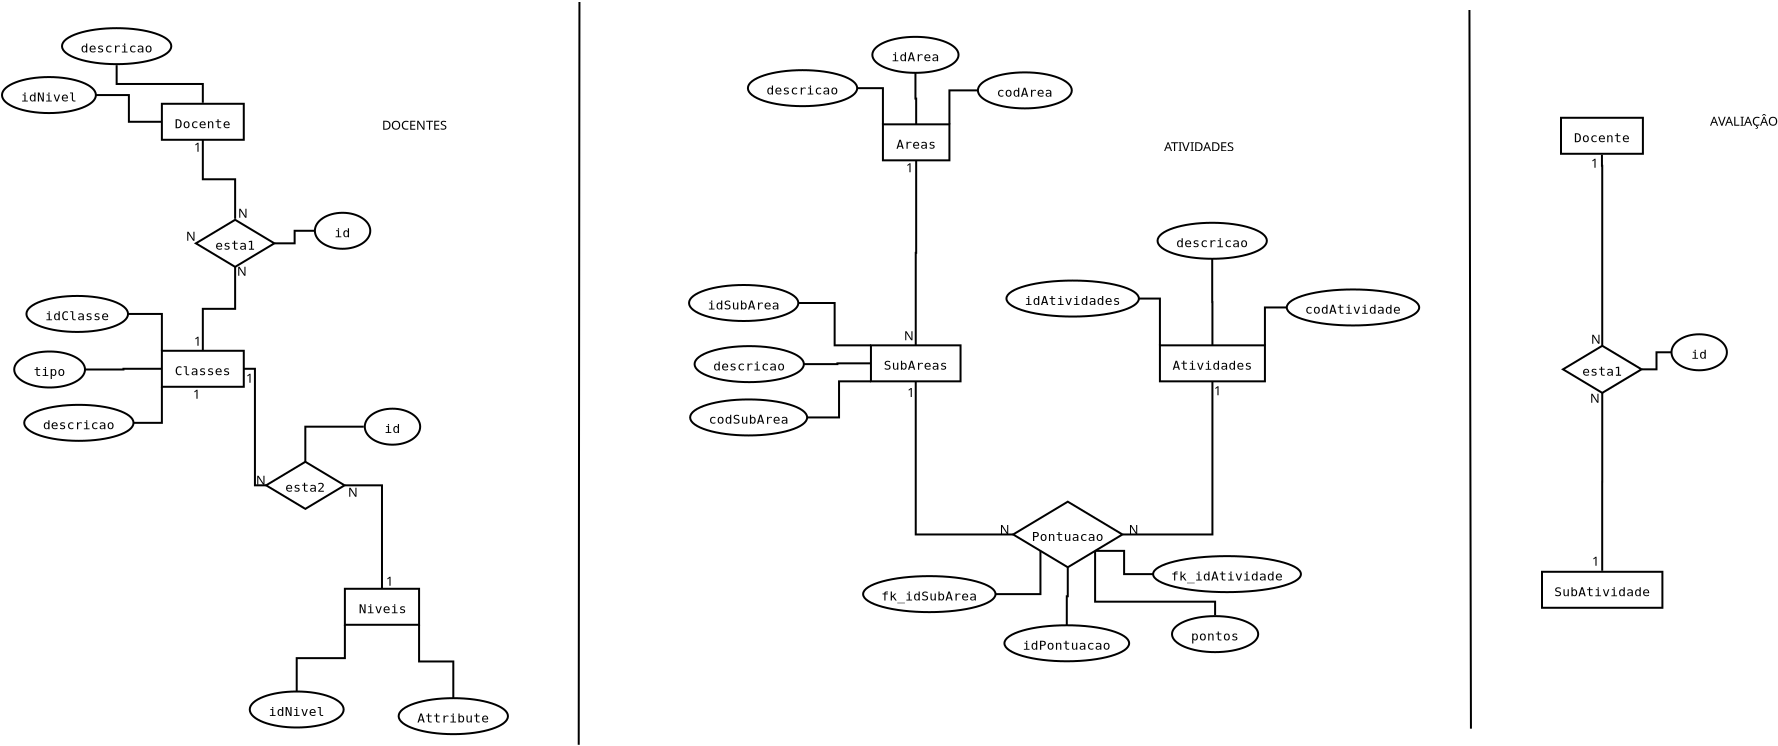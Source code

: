 <?xml version="1.0" encoding="UTF-8"?>
<dia:diagram xmlns:dia="http://www.lysator.liu.se/~alla/dia/">
  <dia:layer name="Background" visible="true" active="true">
    <dia:object type="ER - Entity" version="0" id="O0">
      <dia:attribute name="obj_pos">
        <dia:point val="11.1,24.35"/>
      </dia:attribute>
      <dia:attribute name="obj_bb">
        <dia:rectangle val="11.05,24.3;14.86,26.2"/>
      </dia:attribute>
      <dia:attribute name="elem_corner">
        <dia:point val="11.1,24.35"/>
      </dia:attribute>
      <dia:attribute name="elem_width">
        <dia:real val="3.71"/>
      </dia:attribute>
      <dia:attribute name="elem_height">
        <dia:real val="1.8"/>
      </dia:attribute>
      <dia:attribute name="border_width">
        <dia:real val="0.1"/>
      </dia:attribute>
      <dia:attribute name="border_color">
        <dia:color val="#000000"/>
      </dia:attribute>
      <dia:attribute name="inner_color">
        <dia:color val="#ffffff"/>
      </dia:attribute>
      <dia:attribute name="name">
        <dia:string>#Niveis#</dia:string>
      </dia:attribute>
      <dia:attribute name="weak">
        <dia:boolean val="false"/>
      </dia:attribute>
      <dia:attribute name="associative">
        <dia:boolean val="false"/>
      </dia:attribute>
      <dia:attribute name="font">
        <dia:font family="monospace" style="0" name="Courier"/>
      </dia:attribute>
      <dia:attribute name="font_height">
        <dia:real val="0.8"/>
      </dia:attribute>
    </dia:object>
    <dia:object type="ER - Entity" version="0" id="O1">
      <dia:attribute name="obj_pos">
        <dia:point val="1.95,12.45"/>
      </dia:attribute>
      <dia:attribute name="obj_bb">
        <dia:rectangle val="1.9,12.4;6.095,14.3"/>
      </dia:attribute>
      <dia:attribute name="elem_corner">
        <dia:point val="1.95,12.45"/>
      </dia:attribute>
      <dia:attribute name="elem_width">
        <dia:real val="4.095"/>
      </dia:attribute>
      <dia:attribute name="elem_height">
        <dia:real val="1.8"/>
      </dia:attribute>
      <dia:attribute name="border_width">
        <dia:real val="0.1"/>
      </dia:attribute>
      <dia:attribute name="border_color">
        <dia:color val="#000000"/>
      </dia:attribute>
      <dia:attribute name="inner_color">
        <dia:color val="#ffffff"/>
      </dia:attribute>
      <dia:attribute name="name">
        <dia:string>#Classes#</dia:string>
      </dia:attribute>
      <dia:attribute name="weak">
        <dia:boolean val="false"/>
      </dia:attribute>
      <dia:attribute name="associative">
        <dia:boolean val="false"/>
      </dia:attribute>
      <dia:attribute name="font">
        <dia:font family="monospace" style="0" name="Courier"/>
      </dia:attribute>
      <dia:attribute name="font_height">
        <dia:real val="0.8"/>
      </dia:attribute>
    </dia:object>
    <dia:object type="ER - Entity" version="0" id="O2">
      <dia:attribute name="obj_pos">
        <dia:point val="1.95,0.1"/>
      </dia:attribute>
      <dia:attribute name="obj_bb">
        <dia:rectangle val="1.9,0.05;6.095,1.95"/>
      </dia:attribute>
      <dia:attribute name="elem_corner">
        <dia:point val="1.95,0.1"/>
      </dia:attribute>
      <dia:attribute name="elem_width">
        <dia:real val="4.095"/>
      </dia:attribute>
      <dia:attribute name="elem_height">
        <dia:real val="1.8"/>
      </dia:attribute>
      <dia:attribute name="border_width">
        <dia:real val="0.1"/>
      </dia:attribute>
      <dia:attribute name="border_color">
        <dia:color val="#000000"/>
      </dia:attribute>
      <dia:attribute name="inner_color">
        <dia:color val="#ffffff"/>
      </dia:attribute>
      <dia:attribute name="name">
        <dia:string>#Docente#</dia:string>
      </dia:attribute>
      <dia:attribute name="weak">
        <dia:boolean val="false"/>
      </dia:attribute>
      <dia:attribute name="associative">
        <dia:boolean val="false"/>
      </dia:attribute>
      <dia:attribute name="font">
        <dia:font family="monospace" style="0" name="Courier"/>
      </dia:attribute>
      <dia:attribute name="font_height">
        <dia:real val="0.8"/>
      </dia:attribute>
    </dia:object>
    <dia:object type="Standard - ZigZagLine" version="1" id="O3">
      <dia:attribute name="obj_pos">
        <dia:point val="3.998,1.9"/>
      </dia:attribute>
      <dia:attribute name="obj_bb">
        <dia:rectangle val="3.947,1.85;5.662,5.9"/>
      </dia:attribute>
      <dia:attribute name="orth_points">
        <dia:point val="3.998,1.9"/>
        <dia:point val="3.998,3.875"/>
        <dia:point val="5.612,3.875"/>
        <dia:point val="5.612,5.85"/>
      </dia:attribute>
      <dia:attribute name="orth_orient">
        <dia:enum val="1"/>
        <dia:enum val="0"/>
        <dia:enum val="1"/>
      </dia:attribute>
      <dia:attribute name="autorouting">
        <dia:boolean val="true"/>
      </dia:attribute>
      <dia:connections>
        <dia:connection handle="0" to="O2" connection="6"/>
        <dia:connection handle="1" to="O5" connection="8"/>
      </dia:connections>
    </dia:object>
    <dia:object type="Standard - ZigZagLine" version="1" id="O4">
      <dia:attribute name="obj_pos">
        <dia:point val="6.045,13.35"/>
      </dia:attribute>
      <dia:attribute name="obj_bb">
        <dia:rectangle val="5.995,13.3;7.21,19.227"/>
      </dia:attribute>
      <dia:attribute name="orth_points">
        <dia:point val="6.045,13.35"/>
        <dia:point val="7.16,13.35"/>
        <dia:point val="7.16,19.177"/>
      </dia:attribute>
      <dia:attribute name="orth_orient">
        <dia:enum val="0"/>
        <dia:enum val="1"/>
      </dia:attribute>
      <dia:attribute name="autorouting">
        <dia:boolean val="true"/>
      </dia:attribute>
      <dia:connections>
        <dia:connection handle="0" to="O1" connection="4"/>
        <dia:connection handle="1" to="O13" connection="0"/>
      </dia:connections>
    </dia:object>
    <dia:object type="ER - Relationship" version="0" id="O5">
      <dia:attribute name="obj_pos">
        <dia:point val="3.65,5.9"/>
      </dia:attribute>
      <dia:attribute name="obj_bb">
        <dia:rectangle val="3.3,5.85;7.925,8.305"/>
      </dia:attribute>
      <dia:attribute name="elem_corner">
        <dia:point val="3.65,5.9"/>
      </dia:attribute>
      <dia:attribute name="elem_width">
        <dia:real val="3.925"/>
      </dia:attribute>
      <dia:attribute name="elem_height">
        <dia:real val="2.355"/>
      </dia:attribute>
      <dia:attribute name="border_width">
        <dia:real val="0.1"/>
      </dia:attribute>
      <dia:attribute name="border_color">
        <dia:color val="#000000"/>
      </dia:attribute>
      <dia:attribute name="inner_color">
        <dia:color val="#ffffff"/>
      </dia:attribute>
      <dia:attribute name="name">
        <dia:string>#esta1#</dia:string>
      </dia:attribute>
      <dia:attribute name="left_card">
        <dia:string>##</dia:string>
      </dia:attribute>
      <dia:attribute name="right_card">
        <dia:string>##</dia:string>
      </dia:attribute>
      <dia:attribute name="identifying">
        <dia:boolean val="false"/>
      </dia:attribute>
      <dia:attribute name="rotated">
        <dia:boolean val="false"/>
      </dia:attribute>
      <dia:attribute name="font">
        <dia:font family="monospace" style="0" name="Courier"/>
      </dia:attribute>
      <dia:attribute name="font_height">
        <dia:real val="0.8"/>
      </dia:attribute>
    </dia:object>
    <dia:object type="Standard - ZigZagLine" version="1" id="O6">
      <dia:attribute name="obj_pos">
        <dia:point val="5.612,8.255"/>
      </dia:attribute>
      <dia:attribute name="obj_bb">
        <dia:rectangle val="3.947,8.205;5.662,12.5"/>
      </dia:attribute>
      <dia:attribute name="orth_points">
        <dia:point val="5.612,8.255"/>
        <dia:point val="5.612,10.352"/>
        <dia:point val="3.998,10.352"/>
        <dia:point val="3.998,12.45"/>
      </dia:attribute>
      <dia:attribute name="orth_orient">
        <dia:enum val="1"/>
        <dia:enum val="0"/>
        <dia:enum val="1"/>
      </dia:attribute>
      <dia:attribute name="autorouting">
        <dia:boolean val="true"/>
      </dia:attribute>
      <dia:connections>
        <dia:connection handle="0" to="O5" connection="6"/>
        <dia:connection handle="1" to="O1" connection="1"/>
      </dia:connections>
    </dia:object>
    <dia:object type="Standard - Text" version="1" id="O7">
      <dia:attribute name="obj_pos">
        <dia:point val="3.56,2.5"/>
      </dia:attribute>
      <dia:attribute name="obj_bb">
        <dia:rectangle val="3.56,1.905;3.968,2.652"/>
      </dia:attribute>
      <dia:attribute name="text">
        <dia:composite type="text">
          <dia:attribute name="string">
            <dia:string>#1#</dia:string>
          </dia:attribute>
          <dia:attribute name="font">
            <dia:font family="sans" style="0" name="Helvetica"/>
          </dia:attribute>
          <dia:attribute name="height">
            <dia:real val="0.8"/>
          </dia:attribute>
          <dia:attribute name="pos">
            <dia:point val="3.56,2.5"/>
          </dia:attribute>
          <dia:attribute name="color">
            <dia:color val="#000000"/>
          </dia:attribute>
          <dia:attribute name="alignment">
            <dia:enum val="0"/>
          </dia:attribute>
        </dia:composite>
      </dia:attribute>
      <dia:attribute name="valign">
        <dia:enum val="3"/>
      </dia:attribute>
    </dia:object>
    <dia:object type="Standard - Text" version="1" id="O8">
      <dia:attribute name="obj_pos">
        <dia:point val="8.05,4.8"/>
      </dia:attribute>
      <dia:attribute name="obj_bb">
        <dia:rectangle val="8.05,4.205;8.05,4.952"/>
      </dia:attribute>
      <dia:attribute name="text">
        <dia:composite type="text">
          <dia:attribute name="string">
            <dia:string>##</dia:string>
          </dia:attribute>
          <dia:attribute name="font">
            <dia:font family="sans" style="0" name="Helvetica"/>
          </dia:attribute>
          <dia:attribute name="height">
            <dia:real val="0.8"/>
          </dia:attribute>
          <dia:attribute name="pos">
            <dia:point val="8.05,4.8"/>
          </dia:attribute>
          <dia:attribute name="color">
            <dia:color val="#000000"/>
          </dia:attribute>
          <dia:attribute name="alignment">
            <dia:enum val="0"/>
          </dia:attribute>
        </dia:composite>
      </dia:attribute>
      <dia:attribute name="valign">
        <dia:enum val="3"/>
      </dia:attribute>
    </dia:object>
    <dia:object type="Standard - Text" version="1" id="O9">
      <dia:attribute name="obj_pos">
        <dia:point val="5.76,5.8"/>
      </dia:attribute>
      <dia:attribute name="obj_bb">
        <dia:rectangle val="5.76,5.205;6.24,5.952"/>
      </dia:attribute>
      <dia:attribute name="text">
        <dia:composite type="text">
          <dia:attribute name="string">
            <dia:string>#N#</dia:string>
          </dia:attribute>
          <dia:attribute name="font">
            <dia:font family="sans" style="0" name="Helvetica"/>
          </dia:attribute>
          <dia:attribute name="height">
            <dia:real val="0.8"/>
          </dia:attribute>
          <dia:attribute name="pos">
            <dia:point val="5.76,5.8"/>
          </dia:attribute>
          <dia:attribute name="color">
            <dia:color val="#000000"/>
          </dia:attribute>
          <dia:attribute name="alignment">
            <dia:enum val="0"/>
          </dia:attribute>
        </dia:composite>
      </dia:attribute>
      <dia:attribute name="valign">
        <dia:enum val="3"/>
      </dia:attribute>
    </dia:object>
    <dia:object type="Standard - Text" version="1" id="O10">
      <dia:attribute name="obj_pos">
        <dia:point val="3.56,12.2"/>
      </dia:attribute>
      <dia:attribute name="obj_bb">
        <dia:rectangle val="3.56,11.605;3.968,12.352"/>
      </dia:attribute>
      <dia:attribute name="text">
        <dia:composite type="text">
          <dia:attribute name="string">
            <dia:string>#1#</dia:string>
          </dia:attribute>
          <dia:attribute name="font">
            <dia:font family="sans" style="0" name="Helvetica"/>
          </dia:attribute>
          <dia:attribute name="height">
            <dia:real val="0.8"/>
          </dia:attribute>
          <dia:attribute name="pos">
            <dia:point val="3.56,12.2"/>
          </dia:attribute>
          <dia:attribute name="color">
            <dia:color val="#000000"/>
          </dia:attribute>
          <dia:attribute name="alignment">
            <dia:enum val="0"/>
          </dia:attribute>
        </dia:composite>
      </dia:attribute>
      <dia:attribute name="valign">
        <dia:enum val="3"/>
      </dia:attribute>
    </dia:object>
    <dia:object type="Standard - Text" version="1" id="O11">
      <dia:attribute name="obj_pos">
        <dia:point val="5.71,8.7"/>
      </dia:attribute>
      <dia:attribute name="obj_bb">
        <dia:rectangle val="5.71,8.105;6.19,8.852"/>
      </dia:attribute>
      <dia:attribute name="text">
        <dia:composite type="text">
          <dia:attribute name="string">
            <dia:string>#N#</dia:string>
          </dia:attribute>
          <dia:attribute name="font">
            <dia:font family="sans" style="0" name="Helvetica"/>
          </dia:attribute>
          <dia:attribute name="height">
            <dia:real val="0.8"/>
          </dia:attribute>
          <dia:attribute name="pos">
            <dia:point val="5.71,8.7"/>
          </dia:attribute>
          <dia:attribute name="color">
            <dia:color val="#000000"/>
          </dia:attribute>
          <dia:attribute name="alignment">
            <dia:enum val="0"/>
          </dia:attribute>
        </dia:composite>
      </dia:attribute>
      <dia:attribute name="valign">
        <dia:enum val="3"/>
      </dia:attribute>
    </dia:object>
    <dia:object type="Standard - Text" version="1" id="O12">
      <dia:attribute name="obj_pos">
        <dia:point val="3.51,14.85"/>
      </dia:attribute>
      <dia:attribute name="obj_bb">
        <dia:rectangle val="3.51,14.255;3.918,15.002"/>
      </dia:attribute>
      <dia:attribute name="text">
        <dia:composite type="text">
          <dia:attribute name="string">
            <dia:string>#1#</dia:string>
          </dia:attribute>
          <dia:attribute name="font">
            <dia:font family="sans" style="0" name="Helvetica"/>
          </dia:attribute>
          <dia:attribute name="height">
            <dia:real val="0.8"/>
          </dia:attribute>
          <dia:attribute name="pos">
            <dia:point val="3.51,14.85"/>
          </dia:attribute>
          <dia:attribute name="color">
            <dia:color val="#000000"/>
          </dia:attribute>
          <dia:attribute name="alignment">
            <dia:enum val="0"/>
          </dia:attribute>
        </dia:composite>
      </dia:attribute>
      <dia:attribute name="valign">
        <dia:enum val="3"/>
      </dia:attribute>
    </dia:object>
    <dia:object type="ER - Relationship" version="0" id="O13">
      <dia:attribute name="obj_pos">
        <dia:point val="7.16,18"/>
      </dia:attribute>
      <dia:attribute name="obj_bb">
        <dia:rectangle val="6.81,17.95;11.435,20.405"/>
      </dia:attribute>
      <dia:attribute name="elem_corner">
        <dia:point val="7.16,18"/>
      </dia:attribute>
      <dia:attribute name="elem_width">
        <dia:real val="3.925"/>
      </dia:attribute>
      <dia:attribute name="elem_height">
        <dia:real val="2.355"/>
      </dia:attribute>
      <dia:attribute name="border_width">
        <dia:real val="0.1"/>
      </dia:attribute>
      <dia:attribute name="border_color">
        <dia:color val="#000000"/>
      </dia:attribute>
      <dia:attribute name="inner_color">
        <dia:color val="#ffffff"/>
      </dia:attribute>
      <dia:attribute name="name">
        <dia:string>#esta2#</dia:string>
      </dia:attribute>
      <dia:attribute name="left_card">
        <dia:string>##</dia:string>
      </dia:attribute>
      <dia:attribute name="right_card">
        <dia:string>##</dia:string>
      </dia:attribute>
      <dia:attribute name="identifying">
        <dia:boolean val="false"/>
      </dia:attribute>
      <dia:attribute name="rotated">
        <dia:boolean val="false"/>
      </dia:attribute>
      <dia:attribute name="font">
        <dia:font family="monospace" style="0" name="Courier"/>
      </dia:attribute>
      <dia:attribute name="font_height">
        <dia:real val="0.8"/>
      </dia:attribute>
    </dia:object>
    <dia:object type="Standard - ZigZagLine" version="1" id="O14">
      <dia:attribute name="obj_pos">
        <dia:point val="11.085,19.177"/>
      </dia:attribute>
      <dia:attribute name="obj_bb">
        <dia:rectangle val="11.035,19.128;13.005,24.4"/>
      </dia:attribute>
      <dia:attribute name="orth_points">
        <dia:point val="11.085,19.177"/>
        <dia:point val="11.085,21.764"/>
        <dia:point val="12.955,21.764"/>
        <dia:point val="12.955,24.35"/>
      </dia:attribute>
      <dia:attribute name="orth_orient">
        <dia:enum val="1"/>
        <dia:enum val="0"/>
        <dia:enum val="1"/>
      </dia:attribute>
      <dia:attribute name="autorouting">
        <dia:boolean val="true"/>
      </dia:attribute>
      <dia:connections>
        <dia:connection handle="0" to="O13" connection="4"/>
        <dia:connection handle="1" to="O0" connection="1"/>
      </dia:connections>
    </dia:object>
    <dia:object type="Standard - Text" version="1" id="O15">
      <dia:attribute name="obj_pos">
        <dia:point val="6.15,14.05"/>
      </dia:attribute>
      <dia:attribute name="obj_bb">
        <dia:rectangle val="6.15,13.455;6.558,14.203"/>
      </dia:attribute>
      <dia:attribute name="text">
        <dia:composite type="text">
          <dia:attribute name="string">
            <dia:string>#1#</dia:string>
          </dia:attribute>
          <dia:attribute name="font">
            <dia:font family="sans" style="0" name="Helvetica"/>
          </dia:attribute>
          <dia:attribute name="height">
            <dia:real val="0.8"/>
          </dia:attribute>
          <dia:attribute name="pos">
            <dia:point val="6.15,14.05"/>
          </dia:attribute>
          <dia:attribute name="color">
            <dia:color val="#000000"/>
          </dia:attribute>
          <dia:attribute name="alignment">
            <dia:enum val="0"/>
          </dia:attribute>
        </dia:composite>
      </dia:attribute>
      <dia:attribute name="valign">
        <dia:enum val="3"/>
      </dia:attribute>
    </dia:object>
    <dia:object type="Standard - Text" version="1" id="O16">
      <dia:attribute name="obj_pos">
        <dia:point val="13.15,24.2"/>
      </dia:attribute>
      <dia:attribute name="obj_bb">
        <dia:rectangle val="13.15,23.605;13.557,24.352"/>
      </dia:attribute>
      <dia:attribute name="text">
        <dia:composite type="text">
          <dia:attribute name="string">
            <dia:string>#1#</dia:string>
          </dia:attribute>
          <dia:attribute name="font">
            <dia:font family="sans" style="0" name="Helvetica"/>
          </dia:attribute>
          <dia:attribute name="height">
            <dia:real val="0.8"/>
          </dia:attribute>
          <dia:attribute name="pos">
            <dia:point val="13.15,24.2"/>
          </dia:attribute>
          <dia:attribute name="color">
            <dia:color val="#000000"/>
          </dia:attribute>
          <dia:attribute name="alignment">
            <dia:enum val="0"/>
          </dia:attribute>
        </dia:composite>
      </dia:attribute>
      <dia:attribute name="valign">
        <dia:enum val="3"/>
      </dia:attribute>
    </dia:object>
    <dia:object type="Standard - Text" version="1" id="O17">
      <dia:attribute name="obj_pos">
        <dia:point val="6.65,19.15"/>
      </dia:attribute>
      <dia:attribute name="obj_bb">
        <dia:rectangle val="6.65,18.555;7.13,19.302"/>
      </dia:attribute>
      <dia:attribute name="text">
        <dia:composite type="text">
          <dia:attribute name="string">
            <dia:string>#N#</dia:string>
          </dia:attribute>
          <dia:attribute name="font">
            <dia:font family="sans" style="0" name="Helvetica"/>
          </dia:attribute>
          <dia:attribute name="height">
            <dia:real val="0.8"/>
          </dia:attribute>
          <dia:attribute name="pos">
            <dia:point val="6.65,19.15"/>
          </dia:attribute>
          <dia:attribute name="color">
            <dia:color val="#000000"/>
          </dia:attribute>
          <dia:attribute name="alignment">
            <dia:enum val="0"/>
          </dia:attribute>
        </dia:composite>
      </dia:attribute>
      <dia:attribute name="valign">
        <dia:enum val="3"/>
      </dia:attribute>
    </dia:object>
    <dia:object type="Standard - Text" version="1" id="O18">
      <dia:attribute name="obj_pos">
        <dia:point val="11.25,19.75"/>
      </dia:attribute>
      <dia:attribute name="obj_bb">
        <dia:rectangle val="11.25,19.155;11.73,19.902"/>
      </dia:attribute>
      <dia:attribute name="text">
        <dia:composite type="text">
          <dia:attribute name="string">
            <dia:string>#N#</dia:string>
          </dia:attribute>
          <dia:attribute name="font">
            <dia:font family="sans" style="0" name="Helvetica"/>
          </dia:attribute>
          <dia:attribute name="height">
            <dia:real val="0.8"/>
          </dia:attribute>
          <dia:attribute name="pos">
            <dia:point val="11.25,19.75"/>
          </dia:attribute>
          <dia:attribute name="color">
            <dia:color val="#000000"/>
          </dia:attribute>
          <dia:attribute name="alignment">
            <dia:enum val="0"/>
          </dia:attribute>
        </dia:composite>
      </dia:attribute>
      <dia:attribute name="valign">
        <dia:enum val="3"/>
      </dia:attribute>
    </dia:object>
    <dia:object type="ER - Entity" version="0" id="O19">
      <dia:attribute name="obj_pos">
        <dia:point val="38.002,1.128"/>
      </dia:attribute>
      <dia:attribute name="obj_bb">
        <dia:rectangle val="37.953,1.078;41.377,2.978"/>
      </dia:attribute>
      <dia:attribute name="elem_corner">
        <dia:point val="38.002,1.128"/>
      </dia:attribute>
      <dia:attribute name="elem_width">
        <dia:real val="3.325"/>
      </dia:attribute>
      <dia:attribute name="elem_height">
        <dia:real val="1.8"/>
      </dia:attribute>
      <dia:attribute name="border_width">
        <dia:real val="0.1"/>
      </dia:attribute>
      <dia:attribute name="border_color">
        <dia:color val="#000000"/>
      </dia:attribute>
      <dia:attribute name="inner_color">
        <dia:color val="#ffffff"/>
      </dia:attribute>
      <dia:attribute name="name">
        <dia:string>#Areas#</dia:string>
      </dia:attribute>
      <dia:attribute name="weak">
        <dia:boolean val="false"/>
      </dia:attribute>
      <dia:attribute name="associative">
        <dia:boolean val="false"/>
      </dia:attribute>
      <dia:attribute name="font">
        <dia:font family="monospace" style="0" name="Courier"/>
      </dia:attribute>
      <dia:attribute name="font_height">
        <dia:real val="0.8"/>
      </dia:attribute>
    </dia:object>
    <dia:object type="ER - Entity" version="0" id="O20">
      <dia:attribute name="obj_pos">
        <dia:point val="37.403,12.178"/>
      </dia:attribute>
      <dia:attribute name="obj_bb">
        <dia:rectangle val="37.352,12.128;41.932,14.028"/>
      </dia:attribute>
      <dia:attribute name="elem_corner">
        <dia:point val="37.403,12.178"/>
      </dia:attribute>
      <dia:attribute name="elem_width">
        <dia:real val="4.48"/>
      </dia:attribute>
      <dia:attribute name="elem_height">
        <dia:real val="1.8"/>
      </dia:attribute>
      <dia:attribute name="border_width">
        <dia:real val="0.1"/>
      </dia:attribute>
      <dia:attribute name="border_color">
        <dia:color val="#000000"/>
      </dia:attribute>
      <dia:attribute name="inner_color">
        <dia:color val="#ffffff"/>
      </dia:attribute>
      <dia:attribute name="name">
        <dia:string>#SubAreas#</dia:string>
      </dia:attribute>
      <dia:attribute name="weak">
        <dia:boolean val="false"/>
      </dia:attribute>
      <dia:attribute name="associative">
        <dia:boolean val="false"/>
      </dia:attribute>
      <dia:attribute name="font">
        <dia:font family="monospace" style="0" name="Courier"/>
      </dia:attribute>
      <dia:attribute name="font_height">
        <dia:real val="0.8"/>
      </dia:attribute>
    </dia:object>
    <dia:object type="ER - Entity" version="0" id="O21">
      <dia:attribute name="obj_pos">
        <dia:point val="51.852,12.178"/>
      </dia:attribute>
      <dia:attribute name="obj_bb">
        <dia:rectangle val="51.803,12.128;57.153,14.028"/>
      </dia:attribute>
      <dia:attribute name="elem_corner">
        <dia:point val="51.852,12.178"/>
      </dia:attribute>
      <dia:attribute name="elem_width">
        <dia:real val="5.25"/>
      </dia:attribute>
      <dia:attribute name="elem_height">
        <dia:real val="1.8"/>
      </dia:attribute>
      <dia:attribute name="border_width">
        <dia:real val="0.1"/>
      </dia:attribute>
      <dia:attribute name="border_color">
        <dia:color val="#000000"/>
      </dia:attribute>
      <dia:attribute name="inner_color">
        <dia:color val="#ffffff"/>
      </dia:attribute>
      <dia:attribute name="name">
        <dia:string>#Atividades#</dia:string>
      </dia:attribute>
      <dia:attribute name="weak">
        <dia:boolean val="false"/>
      </dia:attribute>
      <dia:attribute name="associative">
        <dia:boolean val="false"/>
      </dia:attribute>
      <dia:attribute name="font">
        <dia:font family="monospace" style="0" name="Courier"/>
      </dia:attribute>
      <dia:attribute name="font_height">
        <dia:real val="0.8"/>
      </dia:attribute>
    </dia:object>
    <dia:object type="Standard - ZigZagLine" version="1" id="O22">
      <dia:attribute name="obj_pos">
        <dia:point val="39.665,2.928"/>
      </dia:attribute>
      <dia:attribute name="obj_bb">
        <dia:rectangle val="39.593,2.878;39.715,12.228"/>
      </dia:attribute>
      <dia:attribute name="orth_points">
        <dia:point val="39.665,2.928"/>
        <dia:point val="39.665,7.553"/>
        <dia:point val="39.642,7.553"/>
        <dia:point val="39.642,12.178"/>
      </dia:attribute>
      <dia:attribute name="orth_orient">
        <dia:enum val="1"/>
        <dia:enum val="0"/>
        <dia:enum val="1"/>
      </dia:attribute>
      <dia:attribute name="autorouting">
        <dia:boolean val="true"/>
      </dia:attribute>
      <dia:connections>
        <dia:connection handle="0" to="O19" connection="6"/>
        <dia:connection handle="1" to="O20" connection="1"/>
      </dia:connections>
    </dia:object>
    <dia:object type="Standard - Text" version="1" id="O23">
      <dia:attribute name="obj_pos">
        <dia:point val="54.553,14.678"/>
      </dia:attribute>
      <dia:attribute name="obj_bb">
        <dia:rectangle val="54.553,14.083;54.96,14.83"/>
      </dia:attribute>
      <dia:attribute name="text">
        <dia:composite type="text">
          <dia:attribute name="string">
            <dia:string>#1#</dia:string>
          </dia:attribute>
          <dia:attribute name="font">
            <dia:font family="sans" style="0" name="Helvetica"/>
          </dia:attribute>
          <dia:attribute name="height">
            <dia:real val="0.8"/>
          </dia:attribute>
          <dia:attribute name="pos">
            <dia:point val="54.553,14.678"/>
          </dia:attribute>
          <dia:attribute name="color">
            <dia:color val="#000000"/>
          </dia:attribute>
          <dia:attribute name="alignment">
            <dia:enum val="0"/>
          </dia:attribute>
        </dia:composite>
      </dia:attribute>
      <dia:attribute name="valign">
        <dia:enum val="3"/>
      </dia:attribute>
    </dia:object>
    <dia:object type="Standard - Text" version="1" id="O24">
      <dia:attribute name="obj_pos">
        <dia:point val="50.29,21.606"/>
      </dia:attribute>
      <dia:attribute name="obj_bb">
        <dia:rectangle val="50.29,21.011;50.77,21.758"/>
      </dia:attribute>
      <dia:attribute name="text">
        <dia:composite type="text">
          <dia:attribute name="string">
            <dia:string>#N#</dia:string>
          </dia:attribute>
          <dia:attribute name="font">
            <dia:font family="sans" style="0" name="Helvetica"/>
          </dia:attribute>
          <dia:attribute name="height">
            <dia:real val="0.8"/>
          </dia:attribute>
          <dia:attribute name="pos">
            <dia:point val="50.29,21.606"/>
          </dia:attribute>
          <dia:attribute name="color">
            <dia:color val="#000000"/>
          </dia:attribute>
          <dia:attribute name="alignment">
            <dia:enum val="0"/>
          </dia:attribute>
        </dia:composite>
      </dia:attribute>
      <dia:attribute name="valign">
        <dia:enum val="3"/>
      </dia:attribute>
    </dia:object>
    <dia:object type="Standard - Text" version="1" id="O25">
      <dia:attribute name="obj_pos">
        <dia:point val="39.153,3.528"/>
      </dia:attribute>
      <dia:attribute name="obj_bb">
        <dia:rectangle val="39.153,2.933;39.56,3.68"/>
      </dia:attribute>
      <dia:attribute name="text">
        <dia:composite type="text">
          <dia:attribute name="string">
            <dia:string>#1#</dia:string>
          </dia:attribute>
          <dia:attribute name="font">
            <dia:font family="sans" style="0" name="Helvetica"/>
          </dia:attribute>
          <dia:attribute name="height">
            <dia:real val="0.8"/>
          </dia:attribute>
          <dia:attribute name="pos">
            <dia:point val="39.153,3.528"/>
          </dia:attribute>
          <dia:attribute name="color">
            <dia:color val="#000000"/>
          </dia:attribute>
          <dia:attribute name="alignment">
            <dia:enum val="0"/>
          </dia:attribute>
        </dia:composite>
      </dia:attribute>
      <dia:attribute name="valign">
        <dia:enum val="3"/>
      </dia:attribute>
    </dia:object>
    <dia:object type="Standard - Text" version="1" id="O26">
      <dia:attribute name="obj_pos">
        <dia:point val="39.053,11.928"/>
      </dia:attribute>
      <dia:attribute name="obj_bb">
        <dia:rectangle val="39.053,11.333;39.533,12.08"/>
      </dia:attribute>
      <dia:attribute name="text">
        <dia:composite type="text">
          <dia:attribute name="string">
            <dia:string>#N#</dia:string>
          </dia:attribute>
          <dia:attribute name="font">
            <dia:font family="sans" style="0" name="Helvetica"/>
          </dia:attribute>
          <dia:attribute name="height">
            <dia:real val="0.8"/>
          </dia:attribute>
          <dia:attribute name="pos">
            <dia:point val="39.053,11.928"/>
          </dia:attribute>
          <dia:attribute name="color">
            <dia:color val="#000000"/>
          </dia:attribute>
          <dia:attribute name="alignment">
            <dia:enum val="0"/>
          </dia:attribute>
        </dia:composite>
      </dia:attribute>
      <dia:attribute name="valign">
        <dia:enum val="3"/>
      </dia:attribute>
    </dia:object>
    <dia:object type="Standard - Line" version="0" id="O27">
      <dia:attribute name="obj_pos">
        <dia:point val="22.828,-4.989"/>
      </dia:attribute>
      <dia:attribute name="obj_bb">
        <dia:rectangle val="22.742,-5.039;22.878,32.202"/>
      </dia:attribute>
      <dia:attribute name="conn_endpoints">
        <dia:point val="22.828,-4.989"/>
        <dia:point val="22.792,32.152"/>
      </dia:attribute>
      <dia:attribute name="numcp">
        <dia:int val="1"/>
      </dia:attribute>
    </dia:object>
    <dia:object type="Standard - Line" version="0" id="O28">
      <dia:attribute name="obj_pos">
        <dia:point val="67.328,-4.589"/>
      </dia:attribute>
      <dia:attribute name="obj_bb">
        <dia:rectangle val="67.278,-4.639;67.453,31.393"/>
      </dia:attribute>
      <dia:attribute name="conn_endpoints">
        <dia:point val="67.328,-4.589"/>
        <dia:point val="67.403,31.343"/>
      </dia:attribute>
      <dia:attribute name="numcp">
        <dia:int val="1"/>
      </dia:attribute>
    </dia:object>
    <dia:object type="Standard - Text" version="1" id="O29">
      <dia:attribute name="obj_pos">
        <dia:point val="12.95,1.4"/>
      </dia:attribute>
      <dia:attribute name="obj_bb">
        <dia:rectangle val="12.95,0.805;16.483,1.552"/>
      </dia:attribute>
      <dia:attribute name="text">
        <dia:composite type="text">
          <dia:attribute name="string">
            <dia:string>#DOCENTES#</dia:string>
          </dia:attribute>
          <dia:attribute name="font">
            <dia:font family="sans" style="0" name="Helvetica"/>
          </dia:attribute>
          <dia:attribute name="height">
            <dia:real val="0.8"/>
          </dia:attribute>
          <dia:attribute name="pos">
            <dia:point val="12.95,1.4"/>
          </dia:attribute>
          <dia:attribute name="color">
            <dia:color val="#000000"/>
          </dia:attribute>
          <dia:attribute name="alignment">
            <dia:enum val="0"/>
          </dia:attribute>
        </dia:composite>
      </dia:attribute>
      <dia:attribute name="valign">
        <dia:enum val="3"/>
      </dia:attribute>
    </dia:object>
    <dia:object type="Standard - Text" version="1" id="O30">
      <dia:attribute name="obj_pos">
        <dia:point val="52.061,2.478"/>
      </dia:attribute>
      <dia:attribute name="obj_bb">
        <dia:rectangle val="52.061,1.883;55.881,2.63"/>
      </dia:attribute>
      <dia:attribute name="text">
        <dia:composite type="text">
          <dia:attribute name="string">
            <dia:string>#ATIVIDADES#</dia:string>
          </dia:attribute>
          <dia:attribute name="font">
            <dia:font family="sans" style="0" name="Helvetica"/>
          </dia:attribute>
          <dia:attribute name="height">
            <dia:real val="0.8"/>
          </dia:attribute>
          <dia:attribute name="pos">
            <dia:point val="52.061,2.478"/>
          </dia:attribute>
          <dia:attribute name="color">
            <dia:color val="#000000"/>
          </dia:attribute>
          <dia:attribute name="alignment">
            <dia:enum val="0"/>
          </dia:attribute>
        </dia:composite>
      </dia:attribute>
      <dia:attribute name="valign">
        <dia:enum val="3"/>
      </dia:attribute>
    </dia:object>
    <dia:object type="ER - Entity" version="0" id="O31">
      <dia:attribute name="obj_pos">
        <dia:point val="71.906,0.8"/>
      </dia:attribute>
      <dia:attribute name="obj_bb">
        <dia:rectangle val="71.856,0.75;76.051,2.65"/>
      </dia:attribute>
      <dia:attribute name="elem_corner">
        <dia:point val="71.906,0.8"/>
      </dia:attribute>
      <dia:attribute name="elem_width">
        <dia:real val="4.095"/>
      </dia:attribute>
      <dia:attribute name="elem_height">
        <dia:real val="1.8"/>
      </dia:attribute>
      <dia:attribute name="border_width">
        <dia:real val="0.1"/>
      </dia:attribute>
      <dia:attribute name="border_color">
        <dia:color val="#000000"/>
      </dia:attribute>
      <dia:attribute name="inner_color">
        <dia:color val="#ffffff"/>
      </dia:attribute>
      <dia:attribute name="name">
        <dia:string>#Docente#</dia:string>
      </dia:attribute>
      <dia:attribute name="weak">
        <dia:boolean val="false"/>
      </dia:attribute>
      <dia:attribute name="associative">
        <dia:boolean val="false"/>
      </dia:attribute>
      <dia:attribute name="font">
        <dia:font family="monospace" style="0" name="Courier"/>
      </dia:attribute>
      <dia:attribute name="font_height">
        <dia:real val="0.8"/>
      </dia:attribute>
    </dia:object>
    <dia:object type="ER - Entity" version="0" id="O32">
      <dia:attribute name="obj_pos">
        <dia:point val="70.956,23.5"/>
      </dia:attribute>
      <dia:attribute name="obj_bb">
        <dia:rectangle val="70.906,23.45;77.026,25.35"/>
      </dia:attribute>
      <dia:attribute name="elem_corner">
        <dia:point val="70.956,23.5"/>
      </dia:attribute>
      <dia:attribute name="elem_width">
        <dia:real val="6.02"/>
      </dia:attribute>
      <dia:attribute name="elem_height">
        <dia:real val="1.8"/>
      </dia:attribute>
      <dia:attribute name="border_width">
        <dia:real val="0.1"/>
      </dia:attribute>
      <dia:attribute name="border_color">
        <dia:color val="#000000"/>
      </dia:attribute>
      <dia:attribute name="inner_color">
        <dia:color val="#ffffff"/>
      </dia:attribute>
      <dia:attribute name="name">
        <dia:string>#SubAtividade#</dia:string>
      </dia:attribute>
      <dia:attribute name="weak">
        <dia:boolean val="false"/>
      </dia:attribute>
      <dia:attribute name="associative">
        <dia:boolean val="false"/>
      </dia:attribute>
      <dia:attribute name="font">
        <dia:font family="monospace" style="0" name="Courier"/>
      </dia:attribute>
      <dia:attribute name="font_height">
        <dia:real val="0.8"/>
      </dia:attribute>
    </dia:object>
    <dia:object type="ER - Relationship" version="0" id="O33">
      <dia:attribute name="obj_pos">
        <dia:point val="72.006,12.2"/>
      </dia:attribute>
      <dia:attribute name="obj_bb">
        <dia:rectangle val="71.656,12.15;76.281,14.605"/>
      </dia:attribute>
      <dia:attribute name="elem_corner">
        <dia:point val="72.006,12.2"/>
      </dia:attribute>
      <dia:attribute name="elem_width">
        <dia:real val="3.925"/>
      </dia:attribute>
      <dia:attribute name="elem_height">
        <dia:real val="2.355"/>
      </dia:attribute>
      <dia:attribute name="border_width">
        <dia:real val="0.1"/>
      </dia:attribute>
      <dia:attribute name="border_color">
        <dia:color val="#000000"/>
      </dia:attribute>
      <dia:attribute name="inner_color">
        <dia:color val="#ffffff"/>
      </dia:attribute>
      <dia:attribute name="name">
        <dia:string>#esta1#</dia:string>
      </dia:attribute>
      <dia:attribute name="left_card">
        <dia:string>##</dia:string>
      </dia:attribute>
      <dia:attribute name="right_card">
        <dia:string>##</dia:string>
      </dia:attribute>
      <dia:attribute name="identifying">
        <dia:boolean val="false"/>
      </dia:attribute>
      <dia:attribute name="rotated">
        <dia:boolean val="false"/>
      </dia:attribute>
      <dia:attribute name="font">
        <dia:font family="monospace" style="0" name="Courier"/>
      </dia:attribute>
      <dia:attribute name="font_height">
        <dia:real val="0.8"/>
      </dia:attribute>
    </dia:object>
    <dia:object type="Standard - ZigZagLine" version="1" id="O34">
      <dia:attribute name="obj_pos">
        <dia:point val="73.953,2.65"/>
      </dia:attribute>
      <dia:attribute name="obj_bb">
        <dia:rectangle val="73.903,2.6;74.018,12.25"/>
      </dia:attribute>
      <dia:attribute name="orth_points">
        <dia:point val="73.953,2.65"/>
        <dia:point val="73.953,3.2"/>
        <dia:point val="73.968,3.2"/>
        <dia:point val="73.968,12.2"/>
      </dia:attribute>
      <dia:attribute name="orth_orient">
        <dia:enum val="1"/>
        <dia:enum val="0"/>
        <dia:enum val="1"/>
      </dia:attribute>
      <dia:attribute name="autorouting">
        <dia:boolean val="false"/>
      </dia:attribute>
      <dia:connections>
        <dia:connection handle="0" to="O31" connection="8"/>
        <dia:connection handle="1" to="O33" connection="2"/>
      </dia:connections>
    </dia:object>
    <dia:object type="Standard - ZigZagLine" version="1" id="O35">
      <dia:attribute name="obj_pos">
        <dia:point val="73.968,14.555"/>
      </dia:attribute>
      <dia:attribute name="obj_bb">
        <dia:rectangle val="73.916,14.505;74.018,23.5"/>
      </dia:attribute>
      <dia:attribute name="orth_points">
        <dia:point val="73.968,14.555"/>
        <dia:point val="73.968,19.002"/>
        <dia:point val="73.966,19.002"/>
        <dia:point val="73.966,23.45"/>
      </dia:attribute>
      <dia:attribute name="orth_orient">
        <dia:enum val="1"/>
        <dia:enum val="0"/>
        <dia:enum val="1"/>
      </dia:attribute>
      <dia:attribute name="autorouting">
        <dia:boolean val="true"/>
      </dia:attribute>
      <dia:connections>
        <dia:connection handle="0" to="O33" connection="6"/>
        <dia:connection handle="1" to="O32" connection="8"/>
      </dia:connections>
    </dia:object>
    <dia:object type="Standard - Text" version="1" id="O36">
      <dia:attribute name="obj_pos">
        <dia:point val="73.406,3.3"/>
      </dia:attribute>
      <dia:attribute name="obj_bb">
        <dia:rectangle val="73.406,2.705;73.813,3.453"/>
      </dia:attribute>
      <dia:attribute name="text">
        <dia:composite type="text">
          <dia:attribute name="string">
            <dia:string>#1#</dia:string>
          </dia:attribute>
          <dia:attribute name="font">
            <dia:font family="sans" style="0" name="Helvetica"/>
          </dia:attribute>
          <dia:attribute name="height">
            <dia:real val="0.8"/>
          </dia:attribute>
          <dia:attribute name="pos">
            <dia:point val="73.406,3.3"/>
          </dia:attribute>
          <dia:attribute name="color">
            <dia:color val="#000000"/>
          </dia:attribute>
          <dia:attribute name="alignment">
            <dia:enum val="0"/>
          </dia:attribute>
        </dia:composite>
      </dia:attribute>
      <dia:attribute name="valign">
        <dia:enum val="3"/>
      </dia:attribute>
    </dia:object>
    <dia:object type="Standard - Text" version="1" id="O37">
      <dia:attribute name="obj_pos">
        <dia:point val="73.456,23.2"/>
      </dia:attribute>
      <dia:attribute name="obj_bb">
        <dia:rectangle val="73.456,22.605;73.863,23.352"/>
      </dia:attribute>
      <dia:attribute name="text">
        <dia:composite type="text">
          <dia:attribute name="string">
            <dia:string>#1#</dia:string>
          </dia:attribute>
          <dia:attribute name="font">
            <dia:font family="sans" style="0" name="Helvetica"/>
          </dia:attribute>
          <dia:attribute name="height">
            <dia:real val="0.8"/>
          </dia:attribute>
          <dia:attribute name="pos">
            <dia:point val="73.456,23.2"/>
          </dia:attribute>
          <dia:attribute name="color">
            <dia:color val="#000000"/>
          </dia:attribute>
          <dia:attribute name="alignment">
            <dia:enum val="0"/>
          </dia:attribute>
        </dia:composite>
      </dia:attribute>
      <dia:attribute name="valign">
        <dia:enum val="3"/>
      </dia:attribute>
    </dia:object>
    <dia:object type="Standard - Text" version="1" id="O38">
      <dia:attribute name="obj_pos">
        <dia:point val="73.406,12.1"/>
      </dia:attribute>
      <dia:attribute name="obj_bb">
        <dia:rectangle val="73.406,11.505;73.886,12.252"/>
      </dia:attribute>
      <dia:attribute name="text">
        <dia:composite type="text">
          <dia:attribute name="string">
            <dia:string>#N#</dia:string>
          </dia:attribute>
          <dia:attribute name="font">
            <dia:font family="sans" style="0" name="Helvetica"/>
          </dia:attribute>
          <dia:attribute name="height">
            <dia:real val="0.8"/>
          </dia:attribute>
          <dia:attribute name="pos">
            <dia:point val="73.406,12.1"/>
          </dia:attribute>
          <dia:attribute name="color">
            <dia:color val="#000000"/>
          </dia:attribute>
          <dia:attribute name="alignment">
            <dia:enum val="0"/>
          </dia:attribute>
        </dia:composite>
      </dia:attribute>
      <dia:attribute name="valign">
        <dia:enum val="3"/>
      </dia:attribute>
    </dia:object>
    <dia:object type="Standard - Text" version="1" id="O39">
      <dia:attribute name="obj_pos">
        <dia:point val="73.356,15.05"/>
      </dia:attribute>
      <dia:attribute name="obj_bb">
        <dia:rectangle val="73.356,14.455;73.836,15.203"/>
      </dia:attribute>
      <dia:attribute name="text">
        <dia:composite type="text">
          <dia:attribute name="string">
            <dia:string>#N#</dia:string>
          </dia:attribute>
          <dia:attribute name="font">
            <dia:font family="sans" style="0" name="Helvetica"/>
          </dia:attribute>
          <dia:attribute name="height">
            <dia:real val="0.8"/>
          </dia:attribute>
          <dia:attribute name="pos">
            <dia:point val="73.356,15.05"/>
          </dia:attribute>
          <dia:attribute name="color">
            <dia:color val="#000000"/>
          </dia:attribute>
          <dia:attribute name="alignment">
            <dia:enum val="0"/>
          </dia:attribute>
        </dia:composite>
      </dia:attribute>
      <dia:attribute name="valign">
        <dia:enum val="3"/>
      </dia:attribute>
    </dia:object>
    <dia:object type="Standard - Text" version="1" id="O40">
      <dia:attribute name="obj_pos">
        <dia:point val="79.356,1.2"/>
      </dia:attribute>
      <dia:attribute name="obj_bb">
        <dia:rectangle val="79.356,0.605;82.943,1.353"/>
      </dia:attribute>
      <dia:attribute name="text">
        <dia:composite type="text">
          <dia:attribute name="string">
            <dia:string>#AVALIAÇÂO#</dia:string>
          </dia:attribute>
          <dia:attribute name="font">
            <dia:font family="sans" style="0" name="Helvetica"/>
          </dia:attribute>
          <dia:attribute name="height">
            <dia:real val="0.8"/>
          </dia:attribute>
          <dia:attribute name="pos">
            <dia:point val="79.356,1.2"/>
          </dia:attribute>
          <dia:attribute name="color">
            <dia:color val="#000000"/>
          </dia:attribute>
          <dia:attribute name="alignment">
            <dia:enum val="0"/>
          </dia:attribute>
        </dia:composite>
      </dia:attribute>
      <dia:attribute name="valign">
        <dia:enum val="3"/>
      </dia:attribute>
    </dia:object>
    <dia:object type="ER - Attribute" version="0" id="O41">
      <dia:attribute name="obj_pos">
        <dia:point val="9.6,5.55"/>
      </dia:attribute>
      <dia:attribute name="obj_bb">
        <dia:rectangle val="9.55,5.5;12.42,7.4"/>
      </dia:attribute>
      <dia:attribute name="elem_corner">
        <dia:point val="9.6,5.55"/>
      </dia:attribute>
      <dia:attribute name="elem_width">
        <dia:real val="2.77"/>
      </dia:attribute>
      <dia:attribute name="elem_height">
        <dia:real val="1.8"/>
      </dia:attribute>
      <dia:attribute name="border_width">
        <dia:real val="0.1"/>
      </dia:attribute>
      <dia:attribute name="border_color">
        <dia:color val="#000000"/>
      </dia:attribute>
      <dia:attribute name="inner_color">
        <dia:color val="#ffffff"/>
      </dia:attribute>
      <dia:attribute name="name">
        <dia:string>#id#</dia:string>
      </dia:attribute>
      <dia:attribute name="key">
        <dia:boolean val="false"/>
      </dia:attribute>
      <dia:attribute name="weak_key">
        <dia:boolean val="false"/>
      </dia:attribute>
      <dia:attribute name="derived">
        <dia:boolean val="false"/>
      </dia:attribute>
      <dia:attribute name="multivalued">
        <dia:boolean val="false"/>
      </dia:attribute>
      <dia:attribute name="font">
        <dia:font family="monospace" style="0" name="Courier"/>
      </dia:attribute>
      <dia:attribute name="font_height">
        <dia:real val="0.8"/>
      </dia:attribute>
    </dia:object>
    <dia:object type="ER - Attribute" version="0" id="O42">
      <dia:attribute name="obj_pos">
        <dia:point val="12.095,15.345"/>
      </dia:attribute>
      <dia:attribute name="obj_bb">
        <dia:rectangle val="12.045,15.295;14.915,17.195"/>
      </dia:attribute>
      <dia:attribute name="elem_corner">
        <dia:point val="12.095,15.345"/>
      </dia:attribute>
      <dia:attribute name="elem_width">
        <dia:real val="2.77"/>
      </dia:attribute>
      <dia:attribute name="elem_height">
        <dia:real val="1.8"/>
      </dia:attribute>
      <dia:attribute name="border_width">
        <dia:real val="0.1"/>
      </dia:attribute>
      <dia:attribute name="border_color">
        <dia:color val="#000000"/>
      </dia:attribute>
      <dia:attribute name="inner_color">
        <dia:color val="#ffffff"/>
      </dia:attribute>
      <dia:attribute name="name">
        <dia:string>#id#</dia:string>
      </dia:attribute>
      <dia:attribute name="key">
        <dia:boolean val="false"/>
      </dia:attribute>
      <dia:attribute name="weak_key">
        <dia:boolean val="false"/>
      </dia:attribute>
      <dia:attribute name="derived">
        <dia:boolean val="false"/>
      </dia:attribute>
      <dia:attribute name="multivalued">
        <dia:boolean val="false"/>
      </dia:attribute>
      <dia:attribute name="font">
        <dia:font family="monospace" style="0" name="Courier"/>
      </dia:attribute>
      <dia:attribute name="font_height">
        <dia:real val="0.8"/>
      </dia:attribute>
    </dia:object>
    <dia:object type="ER - Attribute" version="0" id="O43">
      <dia:attribute name="obj_pos">
        <dia:point val="77.431,11.625"/>
      </dia:attribute>
      <dia:attribute name="obj_bb">
        <dia:rectangle val="77.381,11.575;80.251,13.475"/>
      </dia:attribute>
      <dia:attribute name="elem_corner">
        <dia:point val="77.431,11.625"/>
      </dia:attribute>
      <dia:attribute name="elem_width">
        <dia:real val="2.77"/>
      </dia:attribute>
      <dia:attribute name="elem_height">
        <dia:real val="1.8"/>
      </dia:attribute>
      <dia:attribute name="border_width">
        <dia:real val="0.1"/>
      </dia:attribute>
      <dia:attribute name="border_color">
        <dia:color val="#000000"/>
      </dia:attribute>
      <dia:attribute name="inner_color">
        <dia:color val="#ffffff"/>
      </dia:attribute>
      <dia:attribute name="name">
        <dia:string>#id#</dia:string>
      </dia:attribute>
      <dia:attribute name="key">
        <dia:boolean val="false"/>
      </dia:attribute>
      <dia:attribute name="weak_key">
        <dia:boolean val="false"/>
      </dia:attribute>
      <dia:attribute name="derived">
        <dia:boolean val="false"/>
      </dia:attribute>
      <dia:attribute name="multivalued">
        <dia:boolean val="false"/>
      </dia:attribute>
      <dia:attribute name="font">
        <dia:font family="monospace" style="0" name="Courier"/>
      </dia:attribute>
      <dia:attribute name="font_height">
        <dia:real val="0.8"/>
      </dia:attribute>
    </dia:object>
    <dia:object type="Standard - ZigZagLine" version="1" id="O44">
      <dia:attribute name="obj_pos">
        <dia:point val="7.575,7.077"/>
      </dia:attribute>
      <dia:attribute name="obj_bb">
        <dia:rectangle val="7.525,6.4;9.65,7.128"/>
      </dia:attribute>
      <dia:attribute name="orth_points">
        <dia:point val="7.575,7.077"/>
        <dia:point val="8.588,7.077"/>
        <dia:point val="8.588,6.45"/>
        <dia:point val="9.6,6.45"/>
      </dia:attribute>
      <dia:attribute name="orth_orient">
        <dia:enum val="0"/>
        <dia:enum val="1"/>
        <dia:enum val="0"/>
      </dia:attribute>
      <dia:attribute name="autorouting">
        <dia:boolean val="true"/>
      </dia:attribute>
      <dia:connections>
        <dia:connection handle="0" to="O5" connection="4"/>
        <dia:connection handle="1" to="O41" connection="3"/>
      </dia:connections>
    </dia:object>
    <dia:object type="Standard - ZigZagLine" version="1" id="O45">
      <dia:attribute name="obj_pos">
        <dia:point val="12.045,16.245"/>
      </dia:attribute>
      <dia:attribute name="obj_bb">
        <dia:rectangle val="9.073,16.195;12.095,18.05"/>
      </dia:attribute>
      <dia:attribute name="orth_points">
        <dia:point val="12.045,16.245"/>
        <dia:point val="10.584,16.245"/>
        <dia:point val="10.584,18"/>
        <dia:point val="9.123,18"/>
      </dia:attribute>
      <dia:attribute name="orth_orient">
        <dia:enum val="0"/>
        <dia:enum val="1"/>
        <dia:enum val="0"/>
      </dia:attribute>
      <dia:attribute name="autorouting">
        <dia:boolean val="true"/>
      </dia:attribute>
      <dia:connections>
        <dia:connection handle="0" to="O42" connection="8"/>
        <dia:connection handle="1" to="O13" connection="2"/>
      </dia:connections>
    </dia:object>
    <dia:object type="Standard - ZigZagLine" version="1" id="O46">
      <dia:attribute name="obj_pos">
        <dia:point val="75.931,13.377"/>
      </dia:attribute>
      <dia:attribute name="obj_bb">
        <dia:rectangle val="75.881,12.475;77.481,13.428"/>
      </dia:attribute>
      <dia:attribute name="orth_points">
        <dia:point val="75.931,13.377"/>
        <dia:point val="76.681,13.377"/>
        <dia:point val="76.681,12.525"/>
        <dia:point val="77.431,12.525"/>
      </dia:attribute>
      <dia:attribute name="orth_orient">
        <dia:enum val="0"/>
        <dia:enum val="1"/>
        <dia:enum val="0"/>
      </dia:attribute>
      <dia:attribute name="autorouting">
        <dia:boolean val="true"/>
      </dia:attribute>
      <dia:connections>
        <dia:connection handle="0" to="O33" connection="4"/>
        <dia:connection handle="1" to="O43" connection="3"/>
      </dia:connections>
    </dia:object>
    <dia:object type="Standard - Text" version="1" id="O47">
      <dia:attribute name="obj_pos">
        <dia:point val="3.15,6.95"/>
      </dia:attribute>
      <dia:attribute name="obj_bb">
        <dia:rectangle val="3.15,6.355;3.63,7.103"/>
      </dia:attribute>
      <dia:attribute name="text">
        <dia:composite type="text">
          <dia:attribute name="string">
            <dia:string>#N#</dia:string>
          </dia:attribute>
          <dia:attribute name="font">
            <dia:font family="sans" style="0" name="Helvetica"/>
          </dia:attribute>
          <dia:attribute name="height">
            <dia:real val="0.8"/>
          </dia:attribute>
          <dia:attribute name="pos">
            <dia:point val="3.15,6.95"/>
          </dia:attribute>
          <dia:attribute name="color">
            <dia:color val="#000000"/>
          </dia:attribute>
          <dia:attribute name="alignment">
            <dia:enum val="0"/>
          </dia:attribute>
        </dia:composite>
      </dia:attribute>
      <dia:attribute name="valign">
        <dia:enum val="3"/>
      </dia:attribute>
    </dia:object>
    <dia:object type="Standard - ZigZagLine" version="1" id="O48">
      <dia:attribute name="obj_pos">
        <dia:point val="39.642,13.978"/>
      </dia:attribute>
      <dia:attribute name="obj_bb">
        <dia:rectangle val="39.593,13.928;44.562,21.684"/>
      </dia:attribute>
      <dia:attribute name="orth_points">
        <dia:point val="39.642,13.978"/>
        <dia:point val="39.642,17.806"/>
        <dia:point val="44.512,17.806"/>
        <dia:point val="44.512,21.634"/>
      </dia:attribute>
      <dia:attribute name="orth_orient">
        <dia:enum val="1"/>
        <dia:enum val="0"/>
        <dia:enum val="1"/>
      </dia:attribute>
      <dia:attribute name="autorouting">
        <dia:boolean val="true"/>
      </dia:attribute>
      <dia:connections>
        <dia:connection handle="0" to="O20" connection="6"/>
        <dia:connection handle="1" to="O80" connection="0"/>
      </dia:connections>
    </dia:object>
    <dia:object type="Standard - ZigZagLine" version="1" id="O49">
      <dia:attribute name="obj_pos">
        <dia:point val="54.477,13.978"/>
      </dia:attribute>
      <dia:attribute name="obj_bb">
        <dia:rectangle val="49.927,13.928;54.528,21.684"/>
      </dia:attribute>
      <dia:attribute name="orth_points">
        <dia:point val="54.477,13.978"/>
        <dia:point val="54.477,17.806"/>
        <dia:point val="49.977,17.806"/>
        <dia:point val="49.977,21.634"/>
      </dia:attribute>
      <dia:attribute name="orth_orient">
        <dia:enum val="1"/>
        <dia:enum val="0"/>
        <dia:enum val="1"/>
      </dia:attribute>
      <dia:attribute name="autorouting">
        <dia:boolean val="true"/>
      </dia:attribute>
      <dia:connections>
        <dia:connection handle="0" to="O21" connection="6"/>
        <dia:connection handle="1" to="O80" connection="4"/>
      </dia:connections>
    </dia:object>
    <dia:object type="Standard - Text" version="1" id="O50">
      <dia:attribute name="obj_pos">
        <dia:point val="39.213,14.764"/>
      </dia:attribute>
      <dia:attribute name="obj_bb">
        <dia:rectangle val="39.213,14.169;39.62,14.916"/>
      </dia:attribute>
      <dia:attribute name="text">
        <dia:composite type="text">
          <dia:attribute name="string">
            <dia:string>#1#</dia:string>
          </dia:attribute>
          <dia:attribute name="font">
            <dia:font family="sans" style="0" name="Helvetica"/>
          </dia:attribute>
          <dia:attribute name="height">
            <dia:real val="0.8"/>
          </dia:attribute>
          <dia:attribute name="pos">
            <dia:point val="39.213,14.764"/>
          </dia:attribute>
          <dia:attribute name="color">
            <dia:color val="#000000"/>
          </dia:attribute>
          <dia:attribute name="alignment">
            <dia:enum val="0"/>
          </dia:attribute>
        </dia:composite>
      </dia:attribute>
      <dia:attribute name="valign">
        <dia:enum val="3"/>
      </dia:attribute>
    </dia:object>
    <dia:object type="Standard - Text" version="1" id="O51">
      <dia:attribute name="obj_pos">
        <dia:point val="43.846,21.606"/>
      </dia:attribute>
      <dia:attribute name="obj_bb">
        <dia:rectangle val="43.846,21.011;44.326,21.758"/>
      </dia:attribute>
      <dia:attribute name="text">
        <dia:composite type="text">
          <dia:attribute name="string">
            <dia:string>#N#</dia:string>
          </dia:attribute>
          <dia:attribute name="font">
            <dia:font family="sans" style="0" name="Helvetica"/>
          </dia:attribute>
          <dia:attribute name="height">
            <dia:real val="0.8"/>
          </dia:attribute>
          <dia:attribute name="pos">
            <dia:point val="43.846,21.606"/>
          </dia:attribute>
          <dia:attribute name="color">
            <dia:color val="#000000"/>
          </dia:attribute>
          <dia:attribute name="alignment">
            <dia:enum val="0"/>
          </dia:attribute>
        </dia:composite>
      </dia:attribute>
      <dia:attribute name="valign">
        <dia:enum val="3"/>
      </dia:attribute>
    </dia:object>
    <dia:object type="ER - Attribute" version="0" id="O52">
      <dia:attribute name="obj_pos">
        <dia:point val="-3.044,-3.681"/>
      </dia:attribute>
      <dia:attribute name="obj_bb">
        <dia:rectangle val="-3.094,-3.731;2.471,-1.831"/>
      </dia:attribute>
      <dia:attribute name="elem_corner">
        <dia:point val="-3.044,-3.681"/>
      </dia:attribute>
      <dia:attribute name="elem_width">
        <dia:real val="5.465"/>
      </dia:attribute>
      <dia:attribute name="elem_height">
        <dia:real val="1.8"/>
      </dia:attribute>
      <dia:attribute name="border_width">
        <dia:real val="0.1"/>
      </dia:attribute>
      <dia:attribute name="border_color">
        <dia:color val="#000000"/>
      </dia:attribute>
      <dia:attribute name="inner_color">
        <dia:color val="#ffffff"/>
      </dia:attribute>
      <dia:attribute name="name">
        <dia:string>#descricao#</dia:string>
      </dia:attribute>
      <dia:attribute name="key">
        <dia:boolean val="false"/>
      </dia:attribute>
      <dia:attribute name="weak_key">
        <dia:boolean val="false"/>
      </dia:attribute>
      <dia:attribute name="derived">
        <dia:boolean val="false"/>
      </dia:attribute>
      <dia:attribute name="multivalued">
        <dia:boolean val="false"/>
      </dia:attribute>
      <dia:attribute name="font">
        <dia:font family="monospace" style="0" name="Courier"/>
      </dia:attribute>
      <dia:attribute name="font_height">
        <dia:real val="0.8"/>
      </dia:attribute>
    </dia:object>
    <dia:object type="ER - Attribute" version="0" id="O53">
      <dia:attribute name="obj_pos">
        <dia:point val="-6.044,-1.236"/>
      </dia:attribute>
      <dia:attribute name="obj_bb">
        <dia:rectangle val="-6.094,-1.286;-1.299,0.614"/>
      </dia:attribute>
      <dia:attribute name="elem_corner">
        <dia:point val="-6.044,-1.236"/>
      </dia:attribute>
      <dia:attribute name="elem_width">
        <dia:real val="4.695"/>
      </dia:attribute>
      <dia:attribute name="elem_height">
        <dia:real val="1.8"/>
      </dia:attribute>
      <dia:attribute name="border_width">
        <dia:real val="0.1"/>
      </dia:attribute>
      <dia:attribute name="border_color">
        <dia:color val="#000000"/>
      </dia:attribute>
      <dia:attribute name="inner_color">
        <dia:color val="#ffffff"/>
      </dia:attribute>
      <dia:attribute name="name">
        <dia:string>#idNivel#</dia:string>
      </dia:attribute>
      <dia:attribute name="key">
        <dia:boolean val="false"/>
      </dia:attribute>
      <dia:attribute name="weak_key">
        <dia:boolean val="false"/>
      </dia:attribute>
      <dia:attribute name="derived">
        <dia:boolean val="false"/>
      </dia:attribute>
      <dia:attribute name="multivalued">
        <dia:boolean val="false"/>
      </dia:attribute>
      <dia:attribute name="font">
        <dia:font family="monospace" style="0" name="Courier"/>
      </dia:attribute>
      <dia:attribute name="font_height">
        <dia:real val="0.8"/>
      </dia:attribute>
    </dia:object>
    <dia:object type="Standard - ZigZagLine" version="1" id="O54">
      <dia:attribute name="obj_pos">
        <dia:point val="-1.349,-0.336"/>
      </dia:attribute>
      <dia:attribute name="obj_bb">
        <dia:rectangle val="-1.399,-0.386;2,1.05"/>
      </dia:attribute>
      <dia:attribute name="orth_points">
        <dia:point val="-1.349,-0.336"/>
        <dia:point val="0.3,-0.336"/>
        <dia:point val="0.3,1"/>
        <dia:point val="1.95,1"/>
      </dia:attribute>
      <dia:attribute name="orth_orient">
        <dia:enum val="0"/>
        <dia:enum val="1"/>
        <dia:enum val="0"/>
      </dia:attribute>
      <dia:attribute name="autorouting">
        <dia:boolean val="true"/>
      </dia:attribute>
      <dia:connections>
        <dia:connection handle="0" to="O53" connection="4"/>
        <dia:connection handle="1" to="O2" connection="3"/>
      </dia:connections>
    </dia:object>
    <dia:object type="Standard - ZigZagLine" version="1" id="O55">
      <dia:attribute name="obj_pos">
        <dia:point val="-0.312,-1.83"/>
      </dia:attribute>
      <dia:attribute name="obj_bb">
        <dia:rectangle val="-0.362,-1.88;4.048,0.1"/>
      </dia:attribute>
      <dia:attribute name="orth_points">
        <dia:point val="-0.312,-1.83"/>
        <dia:point val="-0.312,-0.89"/>
        <dia:point val="3.998,-0.89"/>
        <dia:point val="3.998,0.05"/>
      </dia:attribute>
      <dia:attribute name="orth_orient">
        <dia:enum val="1"/>
        <dia:enum val="0"/>
        <dia:enum val="1"/>
      </dia:attribute>
      <dia:attribute name="autorouting">
        <dia:boolean val="true"/>
      </dia:attribute>
      <dia:connections>
        <dia:connection handle="0" to="O52" connection="8"/>
        <dia:connection handle="1" to="O2" connection="8"/>
      </dia:connections>
    </dia:object>
    <dia:object type="ER - Attribute" version="0" id="O56">
      <dia:attribute name="obj_pos">
        <dia:point val="-4.822,9.708"/>
      </dia:attribute>
      <dia:attribute name="obj_bb">
        <dia:rectangle val="-4.872,9.658;0.308,11.558"/>
      </dia:attribute>
      <dia:attribute name="elem_corner">
        <dia:point val="-4.822,9.708"/>
      </dia:attribute>
      <dia:attribute name="elem_width">
        <dia:real val="5.08"/>
      </dia:attribute>
      <dia:attribute name="elem_height">
        <dia:real val="1.8"/>
      </dia:attribute>
      <dia:attribute name="border_width">
        <dia:real val="0.1"/>
      </dia:attribute>
      <dia:attribute name="border_color">
        <dia:color val="#000000"/>
      </dia:attribute>
      <dia:attribute name="inner_color">
        <dia:color val="#ffffff"/>
      </dia:attribute>
      <dia:attribute name="name">
        <dia:string>#idClasse#</dia:string>
      </dia:attribute>
      <dia:attribute name="key">
        <dia:boolean val="false"/>
      </dia:attribute>
      <dia:attribute name="weak_key">
        <dia:boolean val="false"/>
      </dia:attribute>
      <dia:attribute name="derived">
        <dia:boolean val="false"/>
      </dia:attribute>
      <dia:attribute name="multivalued">
        <dia:boolean val="false"/>
      </dia:attribute>
      <dia:attribute name="font">
        <dia:font family="monospace" style="0" name="Courier"/>
      </dia:attribute>
      <dia:attribute name="font_height">
        <dia:real val="0.8"/>
      </dia:attribute>
    </dia:object>
    <dia:object type="ER - Attribute" version="0" id="O57">
      <dia:attribute name="obj_pos">
        <dia:point val="-5.433,12.486"/>
      </dia:attribute>
      <dia:attribute name="obj_bb">
        <dia:rectangle val="-5.483,12.436;-1.843,14.336"/>
      </dia:attribute>
      <dia:attribute name="elem_corner">
        <dia:point val="-5.433,12.486"/>
      </dia:attribute>
      <dia:attribute name="elem_width">
        <dia:real val="3.54"/>
      </dia:attribute>
      <dia:attribute name="elem_height">
        <dia:real val="1.8"/>
      </dia:attribute>
      <dia:attribute name="border_width">
        <dia:real val="0.1"/>
      </dia:attribute>
      <dia:attribute name="border_color">
        <dia:color val="#000000"/>
      </dia:attribute>
      <dia:attribute name="inner_color">
        <dia:color val="#ffffff"/>
      </dia:attribute>
      <dia:attribute name="name">
        <dia:string>#tipo#</dia:string>
      </dia:attribute>
      <dia:attribute name="key">
        <dia:boolean val="false"/>
      </dia:attribute>
      <dia:attribute name="weak_key">
        <dia:boolean val="false"/>
      </dia:attribute>
      <dia:attribute name="derived">
        <dia:boolean val="false"/>
      </dia:attribute>
      <dia:attribute name="multivalued">
        <dia:boolean val="false"/>
      </dia:attribute>
      <dia:attribute name="font">
        <dia:font family="monospace" style="0" name="Courier"/>
      </dia:attribute>
      <dia:attribute name="font_height">
        <dia:real val="0.8"/>
      </dia:attribute>
    </dia:object>
    <dia:object type="ER - Attribute" version="0" id="O58">
      <dia:attribute name="obj_pos">
        <dia:point val="-4.933,15.153"/>
      </dia:attribute>
      <dia:attribute name="obj_bb">
        <dia:rectangle val="-4.983,15.103;0.582,17.003"/>
      </dia:attribute>
      <dia:attribute name="elem_corner">
        <dia:point val="-4.933,15.153"/>
      </dia:attribute>
      <dia:attribute name="elem_width">
        <dia:real val="5.465"/>
      </dia:attribute>
      <dia:attribute name="elem_height">
        <dia:real val="1.8"/>
      </dia:attribute>
      <dia:attribute name="border_width">
        <dia:real val="0.1"/>
      </dia:attribute>
      <dia:attribute name="border_color">
        <dia:color val="#000000"/>
      </dia:attribute>
      <dia:attribute name="inner_color">
        <dia:color val="#ffffff"/>
      </dia:attribute>
      <dia:attribute name="name">
        <dia:string>#descricao#</dia:string>
      </dia:attribute>
      <dia:attribute name="key">
        <dia:boolean val="false"/>
      </dia:attribute>
      <dia:attribute name="weak_key">
        <dia:boolean val="false"/>
      </dia:attribute>
      <dia:attribute name="derived">
        <dia:boolean val="false"/>
      </dia:attribute>
      <dia:attribute name="multivalued">
        <dia:boolean val="false"/>
      </dia:attribute>
      <dia:attribute name="font">
        <dia:font family="monospace" style="0" name="Courier"/>
      </dia:attribute>
      <dia:attribute name="font_height">
        <dia:real val="0.8"/>
      </dia:attribute>
    </dia:object>
    <dia:object type="Standard - ZigZagLine" version="1" id="O59">
      <dia:attribute name="obj_pos">
        <dia:point val="0.258,10.608"/>
      </dia:attribute>
      <dia:attribute name="obj_bb">
        <dia:rectangle val="0.208,10.558;2,12.5"/>
      </dia:attribute>
      <dia:attribute name="orth_points">
        <dia:point val="0.258,10.608"/>
        <dia:point val="1.95,10.608"/>
        <dia:point val="1.95,12.45"/>
      </dia:attribute>
      <dia:attribute name="orth_orient">
        <dia:enum val="0"/>
        <dia:enum val="1"/>
      </dia:attribute>
      <dia:attribute name="autorouting">
        <dia:boolean val="true"/>
      </dia:attribute>
      <dia:connections>
        <dia:connection handle="0" to="O56" connection="4"/>
        <dia:connection handle="1" to="O1" connection="0"/>
      </dia:connections>
    </dia:object>
    <dia:object type="Standard - ZigZagLine" version="1" id="O60">
      <dia:attribute name="obj_pos">
        <dia:point val="-1.893,13.386"/>
      </dia:attribute>
      <dia:attribute name="obj_bb">
        <dia:rectangle val="-1.943,13.3;2,13.436"/>
      </dia:attribute>
      <dia:attribute name="orth_points">
        <dia:point val="-1.893,13.386"/>
        <dia:point val="0.028,13.386"/>
        <dia:point val="0.028,13.35"/>
        <dia:point val="1.95,13.35"/>
      </dia:attribute>
      <dia:attribute name="orth_orient">
        <dia:enum val="0"/>
        <dia:enum val="1"/>
        <dia:enum val="0"/>
      </dia:attribute>
      <dia:attribute name="autorouting">
        <dia:boolean val="true"/>
      </dia:attribute>
      <dia:connections>
        <dia:connection handle="0" to="O57" connection="4"/>
        <dia:connection handle="1" to="O1" connection="3"/>
      </dia:connections>
    </dia:object>
    <dia:object type="Standard - ZigZagLine" version="1" id="O61">
      <dia:attribute name="obj_pos">
        <dia:point val="1.95,14.25"/>
      </dia:attribute>
      <dia:attribute name="obj_bb">
        <dia:rectangle val="0.482,14.2;2,16.103"/>
      </dia:attribute>
      <dia:attribute name="orth_points">
        <dia:point val="1.95,14.25"/>
        <dia:point val="1.95,16.053"/>
        <dia:point val="0.532,16.053"/>
      </dia:attribute>
      <dia:attribute name="orth_orient">
        <dia:enum val="1"/>
        <dia:enum val="0"/>
      </dia:attribute>
      <dia:attribute name="autorouting">
        <dia:boolean val="true"/>
      </dia:attribute>
      <dia:connections>
        <dia:connection handle="0" to="O1" connection="5"/>
        <dia:connection handle="1" to="O58" connection="4"/>
      </dia:connections>
    </dia:object>
    <dia:object type="ER - Attribute" version="0" id="O62">
      <dia:attribute name="obj_pos">
        <dia:point val="6.344,29.486"/>
      </dia:attribute>
      <dia:attribute name="obj_bb">
        <dia:rectangle val="6.294,29.436;11.089,31.336"/>
      </dia:attribute>
      <dia:attribute name="elem_corner">
        <dia:point val="6.344,29.486"/>
      </dia:attribute>
      <dia:attribute name="elem_width">
        <dia:real val="4.695"/>
      </dia:attribute>
      <dia:attribute name="elem_height">
        <dia:real val="1.8"/>
      </dia:attribute>
      <dia:attribute name="border_width">
        <dia:real val="0.1"/>
      </dia:attribute>
      <dia:attribute name="border_color">
        <dia:color val="#000000"/>
      </dia:attribute>
      <dia:attribute name="inner_color">
        <dia:color val="#ffffff"/>
      </dia:attribute>
      <dia:attribute name="name">
        <dia:string>#idNivel#</dia:string>
      </dia:attribute>
      <dia:attribute name="key">
        <dia:boolean val="false"/>
      </dia:attribute>
      <dia:attribute name="weak_key">
        <dia:boolean val="false"/>
      </dia:attribute>
      <dia:attribute name="derived">
        <dia:boolean val="false"/>
      </dia:attribute>
      <dia:attribute name="multivalued">
        <dia:boolean val="false"/>
      </dia:attribute>
      <dia:attribute name="font">
        <dia:font family="monospace" style="0" name="Courier"/>
      </dia:attribute>
      <dia:attribute name="font_height">
        <dia:real val="0.8"/>
      </dia:attribute>
    </dia:object>
    <dia:object type="ER - Attribute" version="0" id="O63">
      <dia:attribute name="obj_pos">
        <dia:point val="13.789,29.819"/>
      </dia:attribute>
      <dia:attribute name="obj_bb">
        <dia:rectangle val="13.739,29.769;19.304,31.669"/>
      </dia:attribute>
      <dia:attribute name="elem_corner">
        <dia:point val="13.789,29.819"/>
      </dia:attribute>
      <dia:attribute name="elem_width">
        <dia:real val="5.465"/>
      </dia:attribute>
      <dia:attribute name="elem_height">
        <dia:real val="1.8"/>
      </dia:attribute>
      <dia:attribute name="border_width">
        <dia:real val="0.1"/>
      </dia:attribute>
      <dia:attribute name="border_color">
        <dia:color val="#000000"/>
      </dia:attribute>
      <dia:attribute name="inner_color">
        <dia:color val="#ffffff"/>
      </dia:attribute>
      <dia:attribute name="name">
        <dia:string>#Attribute#</dia:string>
      </dia:attribute>
      <dia:attribute name="key">
        <dia:boolean val="false"/>
      </dia:attribute>
      <dia:attribute name="weak_key">
        <dia:boolean val="false"/>
      </dia:attribute>
      <dia:attribute name="derived">
        <dia:boolean val="false"/>
      </dia:attribute>
      <dia:attribute name="multivalued">
        <dia:boolean val="false"/>
      </dia:attribute>
      <dia:attribute name="font">
        <dia:font family="monospace" style="0" name="Courier"/>
      </dia:attribute>
      <dia:attribute name="font_height">
        <dia:real val="0.8"/>
      </dia:attribute>
    </dia:object>
    <dia:object type="Standard - ZigZagLine" version="1" id="O64">
      <dia:attribute name="obj_pos">
        <dia:point val="11.1,26.15"/>
      </dia:attribute>
      <dia:attribute name="obj_bb">
        <dia:rectangle val="8.642,26.1;11.15,29.536"/>
      </dia:attribute>
      <dia:attribute name="orth_points">
        <dia:point val="11.1,26.15"/>
        <dia:point val="11.1,27.818"/>
        <dia:point val="8.692,27.818"/>
        <dia:point val="8.692,29.486"/>
      </dia:attribute>
      <dia:attribute name="orth_orient">
        <dia:enum val="1"/>
        <dia:enum val="0"/>
        <dia:enum val="1"/>
      </dia:attribute>
      <dia:attribute name="autorouting">
        <dia:boolean val="true"/>
      </dia:attribute>
      <dia:connections>
        <dia:connection handle="0" to="O0" connection="5"/>
        <dia:connection handle="1" to="O62" connection="1"/>
      </dia:connections>
    </dia:object>
    <dia:object type="Standard - ZigZagLine" version="1" id="O65">
      <dia:attribute name="obj_pos">
        <dia:point val="14.81,26.15"/>
      </dia:attribute>
      <dia:attribute name="obj_bb">
        <dia:rectangle val="14.76,26.1;16.571,29.869"/>
      </dia:attribute>
      <dia:attribute name="orth_points">
        <dia:point val="14.81,26.15"/>
        <dia:point val="14.81,27.985"/>
        <dia:point val="16.521,27.985"/>
        <dia:point val="16.521,29.819"/>
      </dia:attribute>
      <dia:attribute name="orth_orient">
        <dia:enum val="1"/>
        <dia:enum val="0"/>
        <dia:enum val="1"/>
      </dia:attribute>
      <dia:attribute name="autorouting">
        <dia:boolean val="true"/>
      </dia:attribute>
      <dia:connections>
        <dia:connection handle="0" to="O0" connection="7"/>
        <dia:connection handle="1" to="O63" connection="1"/>
      </dia:connections>
    </dia:object>
    <dia:object type="ER - Attribute" version="0" id="O66">
      <dia:attribute name="obj_pos">
        <dia:point val="42.751,-1.47"/>
      </dia:attribute>
      <dia:attribute name="obj_bb">
        <dia:rectangle val="42.701,-1.52;47.496,0.38"/>
      </dia:attribute>
      <dia:attribute name="elem_corner">
        <dia:point val="42.751,-1.47"/>
      </dia:attribute>
      <dia:attribute name="elem_width">
        <dia:real val="4.695"/>
      </dia:attribute>
      <dia:attribute name="elem_height">
        <dia:real val="1.8"/>
      </dia:attribute>
      <dia:attribute name="border_width">
        <dia:real val="0.1"/>
      </dia:attribute>
      <dia:attribute name="border_color">
        <dia:color val="#000000"/>
      </dia:attribute>
      <dia:attribute name="inner_color">
        <dia:color val="#ffffff"/>
      </dia:attribute>
      <dia:attribute name="name">
        <dia:string>#codArea#</dia:string>
      </dia:attribute>
      <dia:attribute name="key">
        <dia:boolean val="false"/>
      </dia:attribute>
      <dia:attribute name="weak_key">
        <dia:boolean val="false"/>
      </dia:attribute>
      <dia:attribute name="derived">
        <dia:boolean val="false"/>
      </dia:attribute>
      <dia:attribute name="multivalued">
        <dia:boolean val="false"/>
      </dia:attribute>
      <dia:attribute name="font">
        <dia:font family="monospace" style="0" name="Courier"/>
      </dia:attribute>
      <dia:attribute name="font_height">
        <dia:real val="0.8"/>
      </dia:attribute>
    </dia:object>
    <dia:object type="ER - Attribute" version="0" id="O67">
      <dia:attribute name="obj_pos">
        <dia:point val="37.473,-3.247"/>
      </dia:attribute>
      <dia:attribute name="obj_bb">
        <dia:rectangle val="37.423,-3.297;41.833,-1.397"/>
      </dia:attribute>
      <dia:attribute name="elem_corner">
        <dia:point val="37.473,-3.247"/>
      </dia:attribute>
      <dia:attribute name="elem_width">
        <dia:real val="4.31"/>
      </dia:attribute>
      <dia:attribute name="elem_height">
        <dia:real val="1.8"/>
      </dia:attribute>
      <dia:attribute name="border_width">
        <dia:real val="0.1"/>
      </dia:attribute>
      <dia:attribute name="border_color">
        <dia:color val="#000000"/>
      </dia:attribute>
      <dia:attribute name="inner_color">
        <dia:color val="#ffffff"/>
      </dia:attribute>
      <dia:attribute name="name">
        <dia:string>#idArea#</dia:string>
      </dia:attribute>
      <dia:attribute name="key">
        <dia:boolean val="false"/>
      </dia:attribute>
      <dia:attribute name="weak_key">
        <dia:boolean val="false"/>
      </dia:attribute>
      <dia:attribute name="derived">
        <dia:boolean val="false"/>
      </dia:attribute>
      <dia:attribute name="multivalued">
        <dia:boolean val="false"/>
      </dia:attribute>
      <dia:attribute name="font">
        <dia:font family="monospace" style="0" name="Courier"/>
      </dia:attribute>
      <dia:attribute name="font_height">
        <dia:real val="0.8"/>
      </dia:attribute>
    </dia:object>
    <dia:object type="ER - Attribute" version="0" id="O68">
      <dia:attribute name="obj_pos">
        <dia:point val="31.251,-1.581"/>
      </dia:attribute>
      <dia:attribute name="obj_bb">
        <dia:rectangle val="31.201,-1.631;36.766,0.269"/>
      </dia:attribute>
      <dia:attribute name="elem_corner">
        <dia:point val="31.251,-1.581"/>
      </dia:attribute>
      <dia:attribute name="elem_width">
        <dia:real val="5.465"/>
      </dia:attribute>
      <dia:attribute name="elem_height">
        <dia:real val="1.8"/>
      </dia:attribute>
      <dia:attribute name="border_width">
        <dia:real val="0.1"/>
      </dia:attribute>
      <dia:attribute name="border_color">
        <dia:color val="#000000"/>
      </dia:attribute>
      <dia:attribute name="inner_color">
        <dia:color val="#ffffff"/>
      </dia:attribute>
      <dia:attribute name="name">
        <dia:string>#descricao#</dia:string>
      </dia:attribute>
      <dia:attribute name="key">
        <dia:boolean val="false"/>
      </dia:attribute>
      <dia:attribute name="weak_key">
        <dia:boolean val="false"/>
      </dia:attribute>
      <dia:attribute name="derived">
        <dia:boolean val="false"/>
      </dia:attribute>
      <dia:attribute name="multivalued">
        <dia:boolean val="false"/>
      </dia:attribute>
      <dia:attribute name="font">
        <dia:font family="monospace" style="0" name="Courier"/>
      </dia:attribute>
      <dia:attribute name="font_height">
        <dia:real val="0.8"/>
      </dia:attribute>
    </dia:object>
    <dia:object type="Standard - ZigZagLine" version="1" id="O69">
      <dia:attribute name="obj_pos">
        <dia:point val="41.328,1.128"/>
      </dia:attribute>
      <dia:attribute name="obj_bb">
        <dia:rectangle val="41.278,-0.62;42.801,1.178"/>
      </dia:attribute>
      <dia:attribute name="orth_points">
        <dia:point val="41.328,1.128"/>
        <dia:point val="41.328,-0.57"/>
        <dia:point val="42.751,-0.57"/>
      </dia:attribute>
      <dia:attribute name="orth_orient">
        <dia:enum val="1"/>
        <dia:enum val="0"/>
      </dia:attribute>
      <dia:attribute name="autorouting">
        <dia:boolean val="true"/>
      </dia:attribute>
      <dia:connections>
        <dia:connection handle="0" to="O19" connection="2"/>
        <dia:connection handle="1" to="O66" connection="3"/>
      </dia:connections>
    </dia:object>
    <dia:object type="Standard - ZigZagLine" version="1" id="O70">
      <dia:attribute name="obj_pos">
        <dia:point val="36.716,-0.681"/>
      </dia:attribute>
      <dia:attribute name="obj_bb">
        <dia:rectangle val="36.666,-0.731;38.053,1.178"/>
      </dia:attribute>
      <dia:attribute name="orth_points">
        <dia:point val="36.716,-0.681"/>
        <dia:point val="38.002,-0.681"/>
        <dia:point val="38.002,1.128"/>
      </dia:attribute>
      <dia:attribute name="orth_orient">
        <dia:enum val="0"/>
        <dia:enum val="1"/>
      </dia:attribute>
      <dia:attribute name="autorouting">
        <dia:boolean val="true"/>
      </dia:attribute>
      <dia:connections>
        <dia:connection handle="0" to="O68" connection="4"/>
        <dia:connection handle="1" to="O19" connection="0"/>
      </dia:connections>
    </dia:object>
    <dia:object type="Standard - ZigZagLine" version="1" id="O71">
      <dia:attribute name="obj_pos">
        <dia:point val="39.628,-1.447"/>
      </dia:attribute>
      <dia:attribute name="obj_bb">
        <dia:rectangle val="39.578,-1.497;39.715,1.178"/>
      </dia:attribute>
      <dia:attribute name="orth_points">
        <dia:point val="39.628,-1.447"/>
        <dia:point val="39.628,-0.16"/>
        <dia:point val="39.665,-0.16"/>
        <dia:point val="39.665,1.128"/>
      </dia:attribute>
      <dia:attribute name="orth_orient">
        <dia:enum val="1"/>
        <dia:enum val="0"/>
        <dia:enum val="1"/>
      </dia:attribute>
      <dia:attribute name="autorouting">
        <dia:boolean val="true"/>
      </dia:attribute>
      <dia:connections>
        <dia:connection handle="0" to="O67" connection="6"/>
        <dia:connection handle="1" to="O19" connection="1"/>
      </dia:connections>
    </dia:object>
    <dia:object type="ER - Attribute" version="0" id="O72">
      <dia:attribute name="obj_pos">
        <dia:point val="44.078,26.175"/>
      </dia:attribute>
      <dia:attribute name="obj_bb">
        <dia:rectangle val="44.028,26.125;50.363,28.025"/>
      </dia:attribute>
      <dia:attribute name="elem_corner">
        <dia:point val="44.078,26.175"/>
      </dia:attribute>
      <dia:attribute name="elem_width">
        <dia:real val="6.235"/>
      </dia:attribute>
      <dia:attribute name="elem_height">
        <dia:real val="1.8"/>
      </dia:attribute>
      <dia:attribute name="border_width">
        <dia:real val="0.1"/>
      </dia:attribute>
      <dia:attribute name="border_color">
        <dia:color val="#000000"/>
      </dia:attribute>
      <dia:attribute name="inner_color">
        <dia:color val="#ffffff"/>
      </dia:attribute>
      <dia:attribute name="name">
        <dia:string>#idPontuacao#</dia:string>
      </dia:attribute>
      <dia:attribute name="key">
        <dia:boolean val="false"/>
      </dia:attribute>
      <dia:attribute name="weak_key">
        <dia:boolean val="false"/>
      </dia:attribute>
      <dia:attribute name="derived">
        <dia:boolean val="false"/>
      </dia:attribute>
      <dia:attribute name="multivalued">
        <dia:boolean val="false"/>
      </dia:attribute>
      <dia:attribute name="font">
        <dia:font family="monospace" style="0" name="Courier"/>
      </dia:attribute>
      <dia:attribute name="font_height">
        <dia:real val="0.8"/>
      </dia:attribute>
    </dia:object>
    <dia:object type="Standard - ZigZagLine" version="1" id="O73">
      <dia:attribute name="obj_pos">
        <dia:point val="47.196,26.175"/>
      </dia:attribute>
      <dia:attribute name="obj_bb">
        <dia:rectangle val="47.145,23.224;47.295,26.225"/>
      </dia:attribute>
      <dia:attribute name="orth_points">
        <dia:point val="47.196,26.175"/>
        <dia:point val="47.196,24.724"/>
        <dia:point val="47.245,24.724"/>
        <dia:point val="47.245,23.274"/>
      </dia:attribute>
      <dia:attribute name="orth_orient">
        <dia:enum val="1"/>
        <dia:enum val="0"/>
        <dia:enum val="1"/>
      </dia:attribute>
      <dia:attribute name="autorouting">
        <dia:boolean val="true"/>
      </dia:attribute>
      <dia:connections>
        <dia:connection handle="0" to="O72" connection="1"/>
        <dia:connection handle="1" to="O80" connection="6"/>
      </dia:connections>
    </dia:object>
    <dia:object type="ER - Attribute" version="0" id="O74">
      <dia:attribute name="obj_pos">
        <dia:point val="28.308,9.161"/>
      </dia:attribute>
      <dia:attribute name="obj_bb">
        <dia:rectangle val="28.258,9.111;33.822,11.011"/>
      </dia:attribute>
      <dia:attribute name="elem_corner">
        <dia:point val="28.308,9.161"/>
      </dia:attribute>
      <dia:attribute name="elem_width">
        <dia:real val="5.465"/>
      </dia:attribute>
      <dia:attribute name="elem_height">
        <dia:real val="1.8"/>
      </dia:attribute>
      <dia:attribute name="border_width">
        <dia:real val="0.1"/>
      </dia:attribute>
      <dia:attribute name="border_color">
        <dia:color val="#000000"/>
      </dia:attribute>
      <dia:attribute name="inner_color">
        <dia:color val="#ffffff"/>
      </dia:attribute>
      <dia:attribute name="name">
        <dia:string>#idSubArea#</dia:string>
      </dia:attribute>
      <dia:attribute name="key">
        <dia:boolean val="false"/>
      </dia:attribute>
      <dia:attribute name="weak_key">
        <dia:boolean val="false"/>
      </dia:attribute>
      <dia:attribute name="derived">
        <dia:boolean val="false"/>
      </dia:attribute>
      <dia:attribute name="multivalued">
        <dia:boolean val="false"/>
      </dia:attribute>
      <dia:attribute name="font">
        <dia:font family="monospace" style="0" name="Courier"/>
      </dia:attribute>
      <dia:attribute name="font_height">
        <dia:real val="0.8"/>
      </dia:attribute>
    </dia:object>
    <dia:object type="ER - Attribute" version="0" id="O75">
      <dia:attribute name="obj_pos">
        <dia:point val="28.585,12.217"/>
      </dia:attribute>
      <dia:attribute name="obj_bb">
        <dia:rectangle val="28.535,12.167;34.1,14.067"/>
      </dia:attribute>
      <dia:attribute name="elem_corner">
        <dia:point val="28.585,12.217"/>
      </dia:attribute>
      <dia:attribute name="elem_width">
        <dia:real val="5.465"/>
      </dia:attribute>
      <dia:attribute name="elem_height">
        <dia:real val="1.8"/>
      </dia:attribute>
      <dia:attribute name="border_width">
        <dia:real val="0.1"/>
      </dia:attribute>
      <dia:attribute name="border_color">
        <dia:color val="#000000"/>
      </dia:attribute>
      <dia:attribute name="inner_color">
        <dia:color val="#ffffff"/>
      </dia:attribute>
      <dia:attribute name="name">
        <dia:string>#descricao#</dia:string>
      </dia:attribute>
      <dia:attribute name="key">
        <dia:boolean val="false"/>
      </dia:attribute>
      <dia:attribute name="weak_key">
        <dia:boolean val="false"/>
      </dia:attribute>
      <dia:attribute name="derived">
        <dia:boolean val="false"/>
      </dia:attribute>
      <dia:attribute name="multivalued">
        <dia:boolean val="false"/>
      </dia:attribute>
      <dia:attribute name="font">
        <dia:font family="monospace" style="0" name="Courier"/>
      </dia:attribute>
      <dia:attribute name="font_height">
        <dia:real val="0.8"/>
      </dia:attribute>
    </dia:object>
    <dia:object type="ER - Attribute" version="0" id="O76">
      <dia:attribute name="obj_pos">
        <dia:point val="28.363,14.883"/>
      </dia:attribute>
      <dia:attribute name="obj_bb">
        <dia:rectangle val="28.313,14.834;34.263,16.733"/>
      </dia:attribute>
      <dia:attribute name="elem_corner">
        <dia:point val="28.363,14.883"/>
      </dia:attribute>
      <dia:attribute name="elem_width">
        <dia:real val="5.85"/>
      </dia:attribute>
      <dia:attribute name="elem_height">
        <dia:real val="1.8"/>
      </dia:attribute>
      <dia:attribute name="border_width">
        <dia:real val="0.1"/>
      </dia:attribute>
      <dia:attribute name="border_color">
        <dia:color val="#000000"/>
      </dia:attribute>
      <dia:attribute name="inner_color">
        <dia:color val="#ffffff"/>
      </dia:attribute>
      <dia:attribute name="name">
        <dia:string>#codSubArea#</dia:string>
      </dia:attribute>
      <dia:attribute name="key">
        <dia:boolean val="false"/>
      </dia:attribute>
      <dia:attribute name="weak_key">
        <dia:boolean val="false"/>
      </dia:attribute>
      <dia:attribute name="derived">
        <dia:boolean val="false"/>
      </dia:attribute>
      <dia:attribute name="multivalued">
        <dia:boolean val="false"/>
      </dia:attribute>
      <dia:attribute name="font">
        <dia:font family="monospace" style="0" name="Courier"/>
      </dia:attribute>
      <dia:attribute name="font_height">
        <dia:real val="0.8"/>
      </dia:attribute>
    </dia:object>
    <dia:object type="Standard - ZigZagLine" version="1" id="O77">
      <dia:attribute name="obj_pos">
        <dia:point val="34.213,15.784"/>
      </dia:attribute>
      <dia:attribute name="obj_bb">
        <dia:rectangle val="34.163,13.928;37.453,15.834"/>
      </dia:attribute>
      <dia:attribute name="orth_points">
        <dia:point val="34.213,15.784"/>
        <dia:point val="35.808,15.784"/>
        <dia:point val="35.808,13.978"/>
        <dia:point val="37.403,13.978"/>
      </dia:attribute>
      <dia:attribute name="orth_orient">
        <dia:enum val="0"/>
        <dia:enum val="1"/>
        <dia:enum val="0"/>
      </dia:attribute>
      <dia:attribute name="autorouting">
        <dia:boolean val="true"/>
      </dia:attribute>
      <dia:connections>
        <dia:connection handle="0" to="O76" connection="4"/>
        <dia:connection handle="1" to="O20" connection="5"/>
      </dia:connections>
    </dia:object>
    <dia:object type="Standard - ZigZagLine" version="1" id="O78">
      <dia:attribute name="obj_pos">
        <dia:point val="34.05,13.117"/>
      </dia:attribute>
      <dia:attribute name="obj_bb">
        <dia:rectangle val="34.0,13.028;37.453,13.167"/>
      </dia:attribute>
      <dia:attribute name="orth_points">
        <dia:point val="34.05,13.117"/>
        <dia:point val="35.726,13.117"/>
        <dia:point val="35.726,13.078"/>
        <dia:point val="37.403,13.078"/>
      </dia:attribute>
      <dia:attribute name="orth_orient">
        <dia:enum val="0"/>
        <dia:enum val="1"/>
        <dia:enum val="0"/>
      </dia:attribute>
      <dia:attribute name="autorouting">
        <dia:boolean val="true"/>
      </dia:attribute>
      <dia:connections>
        <dia:connection handle="0" to="O75" connection="4"/>
        <dia:connection handle="1" to="O20" connection="3"/>
      </dia:connections>
    </dia:object>
    <dia:object type="Standard - ZigZagLine" version="1" id="O79">
      <dia:attribute name="obj_pos">
        <dia:point val="33.773,10.061"/>
      </dia:attribute>
      <dia:attribute name="obj_bb">
        <dia:rectangle val="33.722,10.011;37.453,12.228"/>
      </dia:attribute>
      <dia:attribute name="orth_points">
        <dia:point val="33.773,10.061"/>
        <dia:point val="35.587,10.061"/>
        <dia:point val="35.587,12.178"/>
        <dia:point val="37.403,12.178"/>
      </dia:attribute>
      <dia:attribute name="orth_orient">
        <dia:enum val="0"/>
        <dia:enum val="1"/>
        <dia:enum val="0"/>
      </dia:attribute>
      <dia:attribute name="autorouting">
        <dia:boolean val="true"/>
      </dia:attribute>
      <dia:connections>
        <dia:connection handle="0" to="O74" connection="4"/>
        <dia:connection handle="1" to="O20" connection="0"/>
      </dia:connections>
    </dia:object>
    <dia:object type="ER - Relationship" version="0" id="O80">
      <dia:attribute name="obj_pos">
        <dia:point val="44.512,19.995"/>
      </dia:attribute>
      <dia:attribute name="obj_bb">
        <dia:rectangle val="44.162,19.945;50.327,23.324"/>
      </dia:attribute>
      <dia:attribute name="elem_corner">
        <dia:point val="44.512,19.995"/>
      </dia:attribute>
      <dia:attribute name="elem_width">
        <dia:real val="5.465"/>
      </dia:attribute>
      <dia:attribute name="elem_height">
        <dia:real val="3.279"/>
      </dia:attribute>
      <dia:attribute name="border_width">
        <dia:real val="0.1"/>
      </dia:attribute>
      <dia:attribute name="border_color">
        <dia:color val="#000000"/>
      </dia:attribute>
      <dia:attribute name="inner_color">
        <dia:color val="#ffffff"/>
      </dia:attribute>
      <dia:attribute name="name">
        <dia:string>#Pontuacao#</dia:string>
      </dia:attribute>
      <dia:attribute name="left_card">
        <dia:string>##</dia:string>
      </dia:attribute>
      <dia:attribute name="right_card">
        <dia:string>##</dia:string>
      </dia:attribute>
      <dia:attribute name="identifying">
        <dia:boolean val="false"/>
      </dia:attribute>
      <dia:attribute name="rotated">
        <dia:boolean val="false"/>
      </dia:attribute>
      <dia:attribute name="font">
        <dia:font family="monospace" style="0" name="Courier"/>
      </dia:attribute>
      <dia:attribute name="font_height">
        <dia:real val="0.8"/>
      </dia:attribute>
    </dia:object>
    <dia:object type="ER - Attribute" version="0" id="O81">
      <dia:attribute name="obj_pos">
        <dia:point val="51.512,22.717"/>
      </dia:attribute>
      <dia:attribute name="obj_bb">
        <dia:rectangle val="51.462,22.667;58.952,24.567"/>
      </dia:attribute>
      <dia:attribute name="elem_corner">
        <dia:point val="51.512,22.717"/>
      </dia:attribute>
      <dia:attribute name="elem_width">
        <dia:real val="7.39"/>
      </dia:attribute>
      <dia:attribute name="elem_height">
        <dia:real val="1.8"/>
      </dia:attribute>
      <dia:attribute name="border_width">
        <dia:real val="0.1"/>
      </dia:attribute>
      <dia:attribute name="border_color">
        <dia:color val="#000000"/>
      </dia:attribute>
      <dia:attribute name="inner_color">
        <dia:color val="#ffffff"/>
      </dia:attribute>
      <dia:attribute name="name">
        <dia:string>#fk_idAtividade#</dia:string>
      </dia:attribute>
      <dia:attribute name="key">
        <dia:boolean val="false"/>
      </dia:attribute>
      <dia:attribute name="weak_key">
        <dia:boolean val="false"/>
      </dia:attribute>
      <dia:attribute name="derived">
        <dia:boolean val="false"/>
      </dia:attribute>
      <dia:attribute name="multivalued">
        <dia:boolean val="false"/>
      </dia:attribute>
      <dia:attribute name="font">
        <dia:font family="monospace" style="0" name="Courier"/>
      </dia:attribute>
      <dia:attribute name="font_height">
        <dia:real val="0.8"/>
      </dia:attribute>
    </dia:object>
    <dia:object type="ER - Attribute" version="0" id="O82">
      <dia:attribute name="obj_pos">
        <dia:point val="37.012,23.717"/>
      </dia:attribute>
      <dia:attribute name="obj_bb">
        <dia:rectangle val="36.962,23.667;43.682,25.567"/>
      </dia:attribute>
      <dia:attribute name="elem_corner">
        <dia:point val="37.012,23.717"/>
      </dia:attribute>
      <dia:attribute name="elem_width">
        <dia:real val="6.62"/>
      </dia:attribute>
      <dia:attribute name="elem_height">
        <dia:real val="1.8"/>
      </dia:attribute>
      <dia:attribute name="border_width">
        <dia:real val="0.1"/>
      </dia:attribute>
      <dia:attribute name="border_color">
        <dia:color val="#000000"/>
      </dia:attribute>
      <dia:attribute name="inner_color">
        <dia:color val="#ffffff"/>
      </dia:attribute>
      <dia:attribute name="name">
        <dia:string>#fk_idSubArea#</dia:string>
      </dia:attribute>
      <dia:attribute name="key">
        <dia:boolean val="false"/>
      </dia:attribute>
      <dia:attribute name="weak_key">
        <dia:boolean val="false"/>
      </dia:attribute>
      <dia:attribute name="derived">
        <dia:boolean val="false"/>
      </dia:attribute>
      <dia:attribute name="multivalued">
        <dia:boolean val="false"/>
      </dia:attribute>
      <dia:attribute name="font">
        <dia:font family="monospace" style="0" name="Courier"/>
      </dia:attribute>
      <dia:attribute name="font_height">
        <dia:real val="0.8"/>
      </dia:attribute>
    </dia:object>
    <dia:object type="Standard - ZigZagLine" version="1" id="O83">
      <dia:attribute name="obj_pos">
        <dia:point val="48.611,22.454"/>
      </dia:attribute>
      <dia:attribute name="obj_bb">
        <dia:rectangle val="48.561,22.404;51.562,23.667"/>
      </dia:attribute>
      <dia:attribute name="orth_points">
        <dia:point val="48.611,22.454"/>
        <dia:point val="50.062,22.454"/>
        <dia:point val="50.062,23.617"/>
        <dia:point val="51.512,23.617"/>
      </dia:attribute>
      <dia:attribute name="orth_orient">
        <dia:enum val="0"/>
        <dia:enum val="1"/>
        <dia:enum val="0"/>
      </dia:attribute>
      <dia:attribute name="autorouting">
        <dia:boolean val="true"/>
      </dia:attribute>
      <dia:connections>
        <dia:connection handle="0" to="O80" connection="5"/>
        <dia:connection handle="1" to="O81" connection="3"/>
      </dia:connections>
    </dia:object>
    <dia:object type="Standard - ZigZagLine" version="1" id="O84">
      <dia:attribute name="obj_pos">
        <dia:point val="45.879,22.454"/>
      </dia:attribute>
      <dia:attribute name="obj_bb">
        <dia:rectangle val="43.582,22.404;45.928,24.667"/>
      </dia:attribute>
      <dia:attribute name="orth_points">
        <dia:point val="45.879,22.454"/>
        <dia:point val="44.755,22.454"/>
        <dia:point val="44.755,24.617"/>
        <dia:point val="43.632,24.617"/>
      </dia:attribute>
      <dia:attribute name="orth_orient">
        <dia:enum val="0"/>
        <dia:enum val="1"/>
        <dia:enum val="0"/>
      </dia:attribute>
      <dia:attribute name="autorouting">
        <dia:boolean val="true"/>
      </dia:attribute>
      <dia:connections>
        <dia:connection handle="0" to="O80" connection="7"/>
        <dia:connection handle="1" to="O82" connection="4"/>
      </dia:connections>
    </dia:object>
    <dia:object type="ER - Attribute" version="0" id="O85">
      <dia:attribute name="obj_pos">
        <dia:point val="44.179,8.939"/>
      </dia:attribute>
      <dia:attribute name="obj_bb">
        <dia:rectangle val="44.129,8.889;50.849,10.789"/>
      </dia:attribute>
      <dia:attribute name="elem_corner">
        <dia:point val="44.179,8.939"/>
      </dia:attribute>
      <dia:attribute name="elem_width">
        <dia:real val="6.62"/>
      </dia:attribute>
      <dia:attribute name="elem_height">
        <dia:real val="1.8"/>
      </dia:attribute>
      <dia:attribute name="border_width">
        <dia:real val="0.1"/>
      </dia:attribute>
      <dia:attribute name="border_color">
        <dia:color val="#000000"/>
      </dia:attribute>
      <dia:attribute name="inner_color">
        <dia:color val="#ffffff"/>
      </dia:attribute>
      <dia:attribute name="name">
        <dia:string>#idAtividades#</dia:string>
      </dia:attribute>
      <dia:attribute name="key">
        <dia:boolean val="false"/>
      </dia:attribute>
      <dia:attribute name="weak_key">
        <dia:boolean val="false"/>
      </dia:attribute>
      <dia:attribute name="derived">
        <dia:boolean val="false"/>
      </dia:attribute>
      <dia:attribute name="multivalued">
        <dia:boolean val="false"/>
      </dia:attribute>
      <dia:attribute name="font">
        <dia:font family="monospace" style="0" name="Courier"/>
      </dia:attribute>
      <dia:attribute name="font_height">
        <dia:real val="0.8"/>
      </dia:attribute>
    </dia:object>
    <dia:object type="ER - Attribute" version="0" id="O86">
      <dia:attribute name="obj_pos">
        <dia:point val="51.734,6.05"/>
      </dia:attribute>
      <dia:attribute name="obj_bb">
        <dia:rectangle val="51.684,6.0;57.249,7.9"/>
      </dia:attribute>
      <dia:attribute name="elem_corner">
        <dia:point val="51.734,6.05"/>
      </dia:attribute>
      <dia:attribute name="elem_width">
        <dia:real val="5.465"/>
      </dia:attribute>
      <dia:attribute name="elem_height">
        <dia:real val="1.8"/>
      </dia:attribute>
      <dia:attribute name="border_width">
        <dia:real val="0.1"/>
      </dia:attribute>
      <dia:attribute name="border_color">
        <dia:color val="#000000"/>
      </dia:attribute>
      <dia:attribute name="inner_color">
        <dia:color val="#ffffff"/>
      </dia:attribute>
      <dia:attribute name="name">
        <dia:string>#descricao#</dia:string>
      </dia:attribute>
      <dia:attribute name="key">
        <dia:boolean val="false"/>
      </dia:attribute>
      <dia:attribute name="weak_key">
        <dia:boolean val="false"/>
      </dia:attribute>
      <dia:attribute name="derived">
        <dia:boolean val="false"/>
      </dia:attribute>
      <dia:attribute name="multivalued">
        <dia:boolean val="false"/>
      </dia:attribute>
      <dia:attribute name="font">
        <dia:font family="monospace" style="0" name="Courier"/>
      </dia:attribute>
      <dia:attribute name="font_height">
        <dia:real val="0.8"/>
      </dia:attribute>
    </dia:object>
    <dia:object type="ER - Attribute" version="0" id="O87">
      <dia:attribute name="obj_pos">
        <dia:point val="52.456,25.717"/>
      </dia:attribute>
      <dia:attribute name="obj_bb">
        <dia:rectangle val="52.406,25.667;56.816,27.567"/>
      </dia:attribute>
      <dia:attribute name="elem_corner">
        <dia:point val="52.456,25.717"/>
      </dia:attribute>
      <dia:attribute name="elem_width">
        <dia:real val="4.31"/>
      </dia:attribute>
      <dia:attribute name="elem_height">
        <dia:real val="1.8"/>
      </dia:attribute>
      <dia:attribute name="border_width">
        <dia:real val="0.1"/>
      </dia:attribute>
      <dia:attribute name="border_color">
        <dia:color val="#000000"/>
      </dia:attribute>
      <dia:attribute name="inner_color">
        <dia:color val="#ffffff"/>
      </dia:attribute>
      <dia:attribute name="name">
        <dia:string>#pontos#</dia:string>
      </dia:attribute>
      <dia:attribute name="key">
        <dia:boolean val="false"/>
      </dia:attribute>
      <dia:attribute name="weak_key">
        <dia:boolean val="false"/>
      </dia:attribute>
      <dia:attribute name="derived">
        <dia:boolean val="false"/>
      </dia:attribute>
      <dia:attribute name="multivalued">
        <dia:boolean val="false"/>
      </dia:attribute>
      <dia:attribute name="font">
        <dia:font family="monospace" style="0" name="Courier"/>
      </dia:attribute>
      <dia:attribute name="font_height">
        <dia:real val="0.8"/>
      </dia:attribute>
    </dia:object>
    <dia:object type="Standard - ZigZagLine" version="1" id="O88">
      <dia:attribute name="obj_pos">
        <dia:point val="48.611,22.454"/>
      </dia:attribute>
      <dia:attribute name="obj_bb">
        <dia:rectangle val="48.561,22.404;54.661,25.723"/>
      </dia:attribute>
      <dia:attribute name="orth_points">
        <dia:point val="48.611,22.454"/>
        <dia:point val="48.611,24.995"/>
        <dia:point val="54.611,24.995"/>
        <dia:point val="54.611,25.673"/>
      </dia:attribute>
      <dia:attribute name="orth_orient">
        <dia:enum val="1"/>
        <dia:enum val="0"/>
        <dia:enum val="1"/>
      </dia:attribute>
      <dia:attribute name="autorouting">
        <dia:boolean val="false"/>
      </dia:attribute>
      <dia:connections>
        <dia:connection handle="0" to="O80" connection="5"/>
        <dia:connection handle="1" to="O87" connection="8"/>
      </dia:connections>
    </dia:object>
    <dia:object type="ER - Attribute" version="0" id="O89">
      <dia:attribute name="obj_pos">
        <dia:point val="58.195,9.384"/>
      </dia:attribute>
      <dia:attribute name="obj_bb">
        <dia:rectangle val="58.145,9.334;64.865,11.233"/>
      </dia:attribute>
      <dia:attribute name="elem_corner">
        <dia:point val="58.195,9.384"/>
      </dia:attribute>
      <dia:attribute name="elem_width">
        <dia:real val="6.62"/>
      </dia:attribute>
      <dia:attribute name="elem_height">
        <dia:real val="1.8"/>
      </dia:attribute>
      <dia:attribute name="border_width">
        <dia:real val="0.1"/>
      </dia:attribute>
      <dia:attribute name="border_color">
        <dia:color val="#000000"/>
      </dia:attribute>
      <dia:attribute name="inner_color">
        <dia:color val="#ffffff"/>
      </dia:attribute>
      <dia:attribute name="name">
        <dia:string>#codAtividade#</dia:string>
      </dia:attribute>
      <dia:attribute name="key">
        <dia:boolean val="false"/>
      </dia:attribute>
      <dia:attribute name="weak_key">
        <dia:boolean val="false"/>
      </dia:attribute>
      <dia:attribute name="derived">
        <dia:boolean val="false"/>
      </dia:attribute>
      <dia:attribute name="multivalued">
        <dia:boolean val="false"/>
      </dia:attribute>
      <dia:attribute name="font">
        <dia:font family="monospace" style="0" name="Courier"/>
      </dia:attribute>
      <dia:attribute name="font_height">
        <dia:real val="0.8"/>
      </dia:attribute>
    </dia:object>
    <dia:object type="Standard - ZigZagLine" version="1" id="O90">
      <dia:attribute name="obj_pos">
        <dia:point val="50.799,9.839"/>
      </dia:attribute>
      <dia:attribute name="obj_bb">
        <dia:rectangle val="50.749,9.789;51.903,12.228"/>
      </dia:attribute>
      <dia:attribute name="orth_points">
        <dia:point val="50.799,9.839"/>
        <dia:point val="51.852,9.839"/>
        <dia:point val="51.852,12.178"/>
      </dia:attribute>
      <dia:attribute name="orth_orient">
        <dia:enum val="0"/>
        <dia:enum val="1"/>
      </dia:attribute>
      <dia:attribute name="autorouting">
        <dia:boolean val="true"/>
      </dia:attribute>
      <dia:connections>
        <dia:connection handle="0" to="O85" connection="4"/>
        <dia:connection handle="1" to="O21" connection="0"/>
      </dia:connections>
    </dia:object>
    <dia:object type="Standard - ZigZagLine" version="1" id="O91">
      <dia:attribute name="obj_pos">
        <dia:point val="54.467,7.85"/>
      </dia:attribute>
      <dia:attribute name="obj_bb">
        <dia:rectangle val="54.417,7.8;54.528,12.228"/>
      </dia:attribute>
      <dia:attribute name="orth_points">
        <dia:point val="54.467,7.85"/>
        <dia:point val="54.467,10.014"/>
        <dia:point val="54.477,10.014"/>
        <dia:point val="54.477,12.178"/>
      </dia:attribute>
      <dia:attribute name="orth_orient">
        <dia:enum val="1"/>
        <dia:enum val="0"/>
        <dia:enum val="1"/>
      </dia:attribute>
      <dia:attribute name="autorouting">
        <dia:boolean val="true"/>
      </dia:attribute>
      <dia:connections>
        <dia:connection handle="0" to="O86" connection="6"/>
        <dia:connection handle="1" to="O21" connection="1"/>
      </dia:connections>
    </dia:object>
    <dia:object type="Standard - ZigZagLine" version="1" id="O92">
      <dia:attribute name="obj_pos">
        <dia:point val="58.195,10.284"/>
      </dia:attribute>
      <dia:attribute name="obj_bb">
        <dia:rectangle val="57.053,10.233;58.245,12.228"/>
      </dia:attribute>
      <dia:attribute name="orth_points">
        <dia:point val="58.195,10.284"/>
        <dia:point val="57.102,10.284"/>
        <dia:point val="57.102,12.178"/>
      </dia:attribute>
      <dia:attribute name="orth_orient">
        <dia:enum val="0"/>
        <dia:enum val="1"/>
      </dia:attribute>
      <dia:attribute name="autorouting">
        <dia:boolean val="true"/>
      </dia:attribute>
      <dia:connections>
        <dia:connection handle="0" to="O89" connection="3"/>
        <dia:connection handle="1" to="O21" connection="2"/>
      </dia:connections>
    </dia:object>
  </dia:layer>
</dia:diagram>
